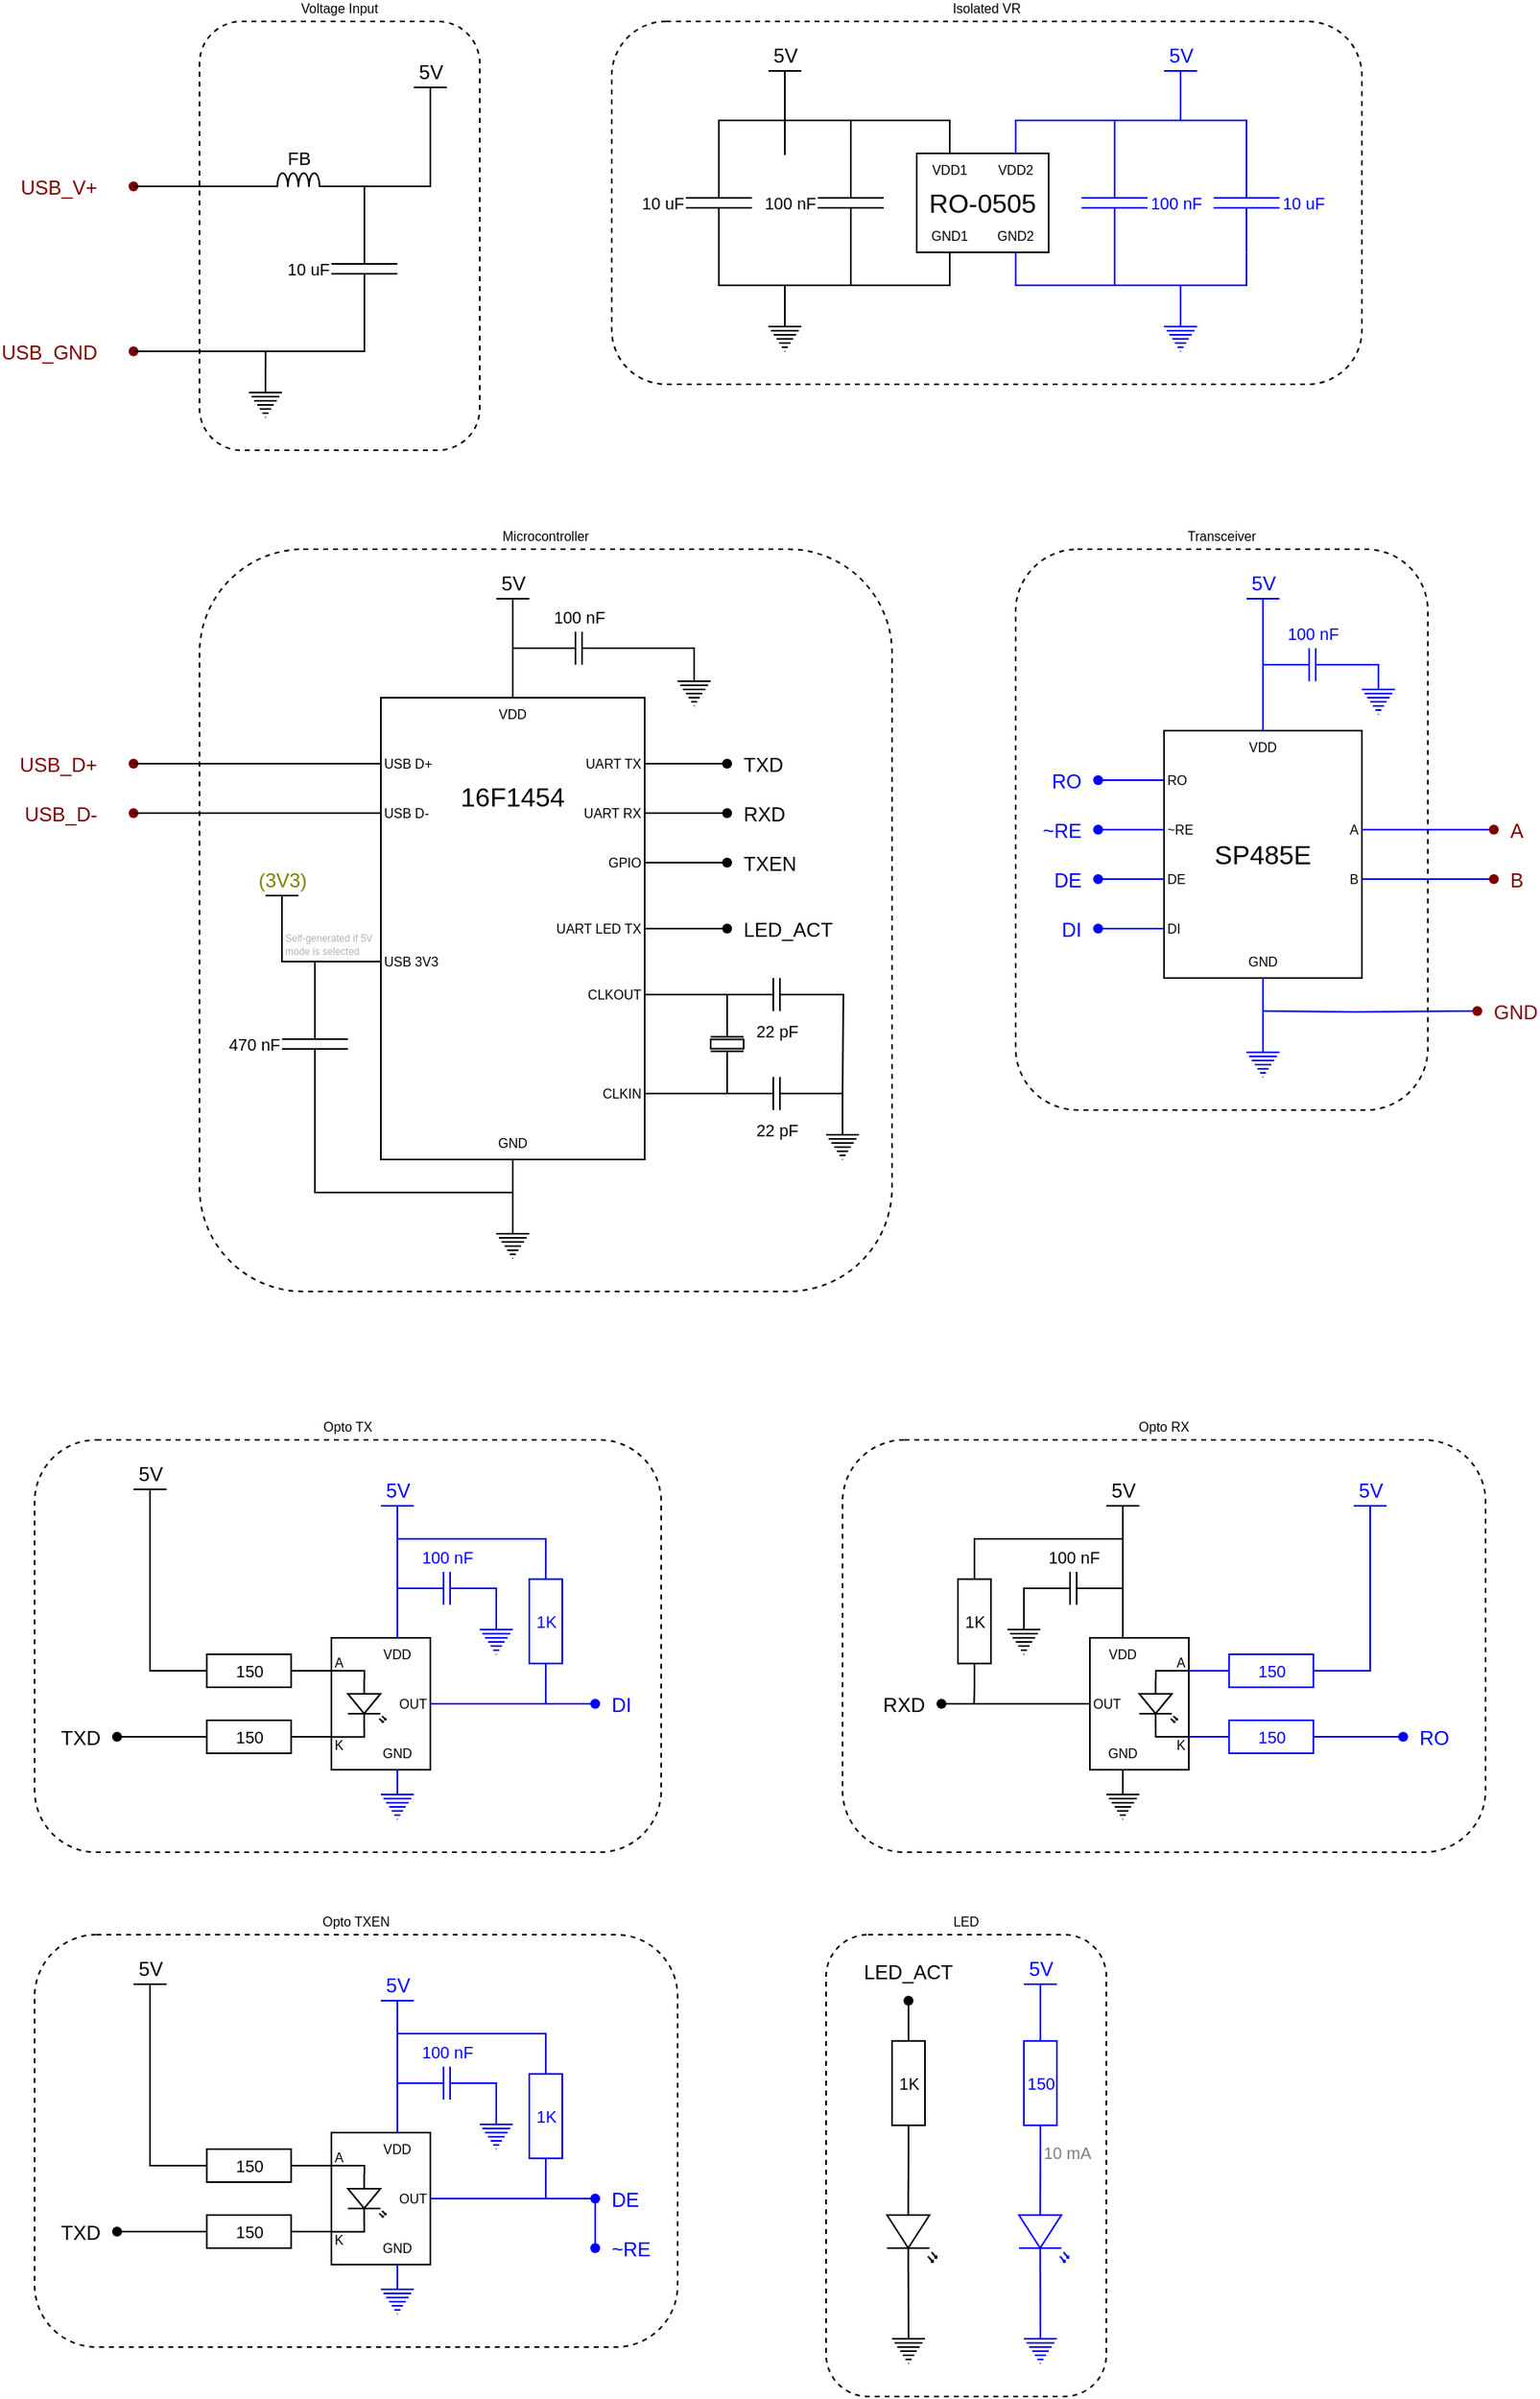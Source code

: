 <mxfile version="19.0.3" type="device"><diagram name="Page-1" id="7e0a89b8-554c-2b80-1dc8-d5c74ca68de4"><mxGraphModel dx="976" dy="689" grid="1" gridSize="10" guides="1" tooltips="1" connect="1" arrows="1" fold="1" page="1" pageScale="1" pageWidth="1100" pageHeight="850" background="none" math="0" shadow="0"><root><mxCell id="0"/><mxCell id="1" parent="0"/><mxCell id="uUjsE4tmyH-p77XcO4Gk-180" value="Transceiver" style="rounded=1;whiteSpace=wrap;html=1;fontSize=8;dashed=1;glass=0;fillColor=none;labelPosition=center;verticalLabelPosition=top;align=center;verticalAlign=bottom;" parent="1" vertex="1"><mxGeometry x="655" y="360" width="250" height="340" as="geometry"/></mxCell><mxCell id="uUjsE4tmyH-p77XcO4Gk-135" value="Opto RX" style="rounded=1;whiteSpace=wrap;html=1;fontSize=8;dashed=1;glass=0;fillColor=none;labelPosition=center;verticalLabelPosition=top;align=center;verticalAlign=bottom;" parent="1" vertex="1"><mxGeometry x="550" y="900" width="390" height="250" as="geometry"/></mxCell><mxCell id="uUjsE4tmyH-p77XcO4Gk-70" value="Opto TX" style="rounded=1;whiteSpace=wrap;html=1;fontSize=8;dashed=1;glass=0;fillColor=none;labelPosition=center;verticalLabelPosition=top;align=center;verticalAlign=bottom;" parent="1" vertex="1"><mxGeometry x="60" y="900" width="380" height="250" as="geometry"/></mxCell><mxCell id="UiWXOmMV1yArxUJ8jYI7-88" value="Microcontroller" style="rounded=1;whiteSpace=wrap;html=1;fontSize=8;dashed=1;glass=0;fillColor=none;labelPosition=center;verticalLabelPosition=top;align=center;verticalAlign=bottom;" parent="1" vertex="1"><mxGeometry x="160" y="360" width="420" height="450" as="geometry"/></mxCell><mxCell id="UiWXOmMV1yArxUJ8jYI7-125" value="LED" style="rounded=1;whiteSpace=wrap;html=1;fontSize=8;dashed=1;glass=0;fillColor=none;labelPosition=center;verticalLabelPosition=top;align=center;verticalAlign=bottom;spacingLeft=0;" parent="1" vertex="1"><mxGeometry x="540" y="1200" width="170" height="280" as="geometry"/></mxCell><mxCell id="UiWXOmMV1yArxUJ8jYI7-28" value="Voltage Input" style="rounded=1;whiteSpace=wrap;html=1;fontSize=8;dashed=1;glass=0;fillColor=none;labelPosition=center;verticalLabelPosition=top;align=center;verticalAlign=bottom;" parent="1" vertex="1"><mxGeometry x="160" y="40" width="170" height="260" as="geometry"/></mxCell><mxCell id="UiWXOmMV1yArxUJ8jYI7-1" value="USB_V+" style="shape=waypoint;sketch=0;fillStyle=solid;size=6;pointerEvents=1;points=[];fillColor=none;resizable=0;rotatable=0;perimeter=centerPerimeter;snapToPoint=1;strokeColor=#800000;labelPosition=left;verticalLabelPosition=middle;align=right;verticalAlign=middle;fontColor=#800000;" parent="1" vertex="1"><mxGeometry x="100" y="120" width="40" height="40" as="geometry"/></mxCell><mxCell id="UiWXOmMV1yArxUJ8jYI7-3" style="edgeStyle=orthogonalEdgeStyle;rounded=0;orthogonalLoop=1;jettySize=auto;html=1;fontSize=10;fontColor=#000000;endArrow=none;endFill=0;" parent="1" target="UiWXOmMV1yArxUJ8jYI7-1" edge="1"><mxGeometry relative="1" as="geometry"><mxPoint x="200.333" y="140" as="targetPoint"/><mxPoint x="200" y="140" as="sourcePoint"/><Array as="points"><mxPoint x="200" y="140"/></Array></mxGeometry></mxCell><mxCell id="UiWXOmMV1yArxUJ8jYI7-11" style="edgeStyle=orthogonalEdgeStyle;shape=connector;rounded=0;orthogonalLoop=1;jettySize=auto;html=1;exitX=0;exitY=0.5;exitDx=0;exitDy=0;exitPerimeter=0;labelBackgroundColor=default;fontFamily=Helvetica;fontSize=10;fontColor=#000000;endArrow=none;endFill=0;strokeColor=default;entryX=1;entryY=1;entryDx=0;entryDy=0;entryPerimeter=0;" parent="1" source="UiWXOmMV1yArxUJ8jYI7-10" target="uUjsE4tmyH-p77XcO4Gk-2" edge="1"><mxGeometry relative="1" as="geometry"><mxPoint x="320" y="140" as="targetPoint"/><Array as="points"><mxPoint x="260" y="140"/></Array></mxGeometry></mxCell><mxCell id="uUjsE4tmyH-p77XcO4Gk-3" style="edgeStyle=orthogonalEdgeStyle;shape=connector;rounded=0;orthogonalLoop=1;jettySize=auto;html=1;exitX=1;exitY=0.5;exitDx=0;exitDy=0;exitPerimeter=0;labelBackgroundColor=default;fontFamily=Helvetica;fontSize=11;fontColor=default;endArrow=none;endFill=0;strokeColor=default;" parent="1" source="UiWXOmMV1yArxUJ8jYI7-10" edge="1"><mxGeometry relative="1" as="geometry"><mxPoint x="200" y="240" as="targetPoint"/><Array as="points"><mxPoint x="260" y="240"/></Array></mxGeometry></mxCell><mxCell id="UiWXOmMV1yArxUJ8jYI7-10" value="10 uF" style="pointerEvents=1;verticalLabelPosition=middle;shadow=0;dashed=0;align=right;html=1;verticalAlign=middle;shape=mxgraph.electrical.capacitors.capacitor_1;fontColor=#000000;strokeColor=#000000;fontSize=10;direction=south;labelPosition=left;" parent="1" vertex="1"><mxGeometry x="240" y="160" width="40" height="60" as="geometry"/></mxCell><mxCell id="uUjsE4tmyH-p77XcO4Gk-1" style="edgeStyle=orthogonalEdgeStyle;rounded=0;orthogonalLoop=1;jettySize=auto;html=1;exitX=0.5;exitY=0;exitDx=0;exitDy=0;exitPerimeter=0;endArrow=none;endFill=0;" parent="1" source="UiWXOmMV1yArxUJ8jYI7-14" edge="1"><mxGeometry relative="1" as="geometry"><mxPoint x="200.111" y="240" as="targetPoint"/></mxGeometry></mxCell><mxCell id="UiWXOmMV1yArxUJ8jYI7-14" value="" style="pointerEvents=1;verticalLabelPosition=bottom;shadow=0;dashed=0;align=center;html=1;verticalAlign=top;shape=mxgraph.electrical.signal_sources.protective_earth;fontFamily=Helvetica;fontSize=10;fontColor=#000000;strokeColor=#000000;" parent="1" vertex="1"><mxGeometry x="190" y="260" width="20" height="20" as="geometry"/></mxCell><mxCell id="UiWXOmMV1yArxUJ8jYI7-18" style="edgeStyle=orthogonalEdgeStyle;shape=connector;rounded=0;orthogonalLoop=1;jettySize=auto;html=1;exitX=0.5;exitY=0;exitDx=0;exitDy=0;exitPerimeter=0;labelBackgroundColor=default;fontFamily=Helvetica;fontSize=10;fontColor=#000000;endArrow=none;endFill=0;strokeColor=default;" parent="1" source="UiWXOmMV1yArxUJ8jYI7-17" edge="1"><mxGeometry relative="1" as="geometry"><mxPoint x="260" y="140" as="targetPoint"/><Array as="points"><mxPoint x="300" y="140"/></Array></mxGeometry></mxCell><mxCell id="UiWXOmMV1yArxUJ8jYI7-17" value="5V" style="verticalLabelPosition=top;verticalAlign=bottom;shape=mxgraph.electrical.signal_sources.vdd;shadow=0;dashed=0;align=center;strokeWidth=1;fontSize=12;html=1;flipV=1;fontFamily=Helvetica;fontColor=#000000;" parent="1" vertex="1"><mxGeometry x="290" y="80" width="20" height="20" as="geometry"/></mxCell><mxCell id="UiWXOmMV1yArxUJ8jYI7-25" value="USB_GND" style="shape=waypoint;sketch=0;fillStyle=solid;size=6;pointerEvents=1;points=[];fillColor=none;resizable=0;rotatable=0;perimeter=centerPerimeter;snapToPoint=1;strokeColor=#800000;labelPosition=left;verticalLabelPosition=middle;align=right;verticalAlign=middle;fontColor=#800000;" parent="1" vertex="1"><mxGeometry x="100" y="220" width="40" height="40" as="geometry"/></mxCell><mxCell id="UiWXOmMV1yArxUJ8jYI7-27" style="edgeStyle=orthogonalEdgeStyle;shape=connector;rounded=0;orthogonalLoop=1;jettySize=auto;html=1;entryX=0.638;entryY=0.522;entryDx=0;entryDy=0;entryPerimeter=0;labelBackgroundColor=default;fontFamily=Helvetica;fontSize=10;fontColor=#000000;endArrow=none;endFill=0;strokeColor=default;" parent="1" target="UiWXOmMV1yArxUJ8jYI7-25" edge="1"><mxGeometry relative="1" as="geometry"><mxPoint x="200" y="240" as="sourcePoint"/><Array as="points"><mxPoint x="200" y="240"/></Array></mxGeometry></mxCell><mxCell id="UiWXOmMV1yArxUJ8jYI7-57" value="USB_D+" style="shape=waypoint;sketch=0;fillStyle=solid;size=6;pointerEvents=1;points=[];fillColor=none;resizable=0;rotatable=0;perimeter=centerPerimeter;snapToPoint=1;strokeColor=#800000;labelPosition=left;verticalLabelPosition=middle;align=right;verticalAlign=middle;fontColor=#800000;" parent="1" vertex="1"><mxGeometry x="100" y="470" width="40" height="40" as="geometry"/></mxCell><mxCell id="UiWXOmMV1yArxUJ8jYI7-58" value="USB_D-" style="shape=waypoint;sketch=0;fillStyle=solid;size=6;pointerEvents=1;points=[];fillColor=none;resizable=0;rotatable=0;perimeter=centerPerimeter;snapToPoint=1;strokeColor=#800000;labelPosition=left;verticalLabelPosition=middle;align=right;verticalAlign=middle;fontColor=#800000;" parent="1" vertex="1"><mxGeometry x="100" y="500" width="40" height="40" as="geometry"/></mxCell><mxCell id="UiWXOmMV1yArxUJ8jYI7-59" style="edgeStyle=orthogonalEdgeStyle;shape=connector;rounded=0;orthogonalLoop=1;jettySize=auto;html=1;exitX=0;exitY=0.5;exitDx=0;exitDy=0;labelBackgroundColor=default;fontFamily=Helvetica;fontSize=10;fontColor=#000000;endArrow=none;endFill=0;strokeColor=default;" parent="1" source="UiWXOmMV1yArxUJ8jYI7-43" target="UiWXOmMV1yArxUJ8jYI7-58" edge="1"><mxGeometry relative="1" as="geometry"/></mxCell><mxCell id="UiWXOmMV1yArxUJ8jYI7-60" style="edgeStyle=orthogonalEdgeStyle;shape=connector;rounded=0;orthogonalLoop=1;jettySize=auto;html=1;exitX=0;exitY=0.5;exitDx=0;exitDy=0;labelBackgroundColor=default;fontFamily=Helvetica;fontSize=10;fontColor=#000000;endArrow=none;endFill=0;strokeColor=default;" parent="1" source="UiWXOmMV1yArxUJ8jYI7-47" target="UiWXOmMV1yArxUJ8jYI7-57" edge="1"><mxGeometry relative="1" as="geometry"/></mxCell><mxCell id="UiWXOmMV1yArxUJ8jYI7-68" style="edgeStyle=orthogonalEdgeStyle;shape=connector;rounded=0;orthogonalLoop=1;jettySize=auto;html=1;exitX=1;exitY=0.5;exitDx=0;exitDy=0;exitPerimeter=0;labelBackgroundColor=default;fontFamily=Helvetica;fontSize=10;fontColor=#000000;endArrow=none;endFill=0;strokeColor=default;" parent="1" source="UiWXOmMV1yArxUJ8jYI7-61" edge="1"><mxGeometry relative="1" as="geometry"><mxPoint x="350" y="750" as="targetPoint"/><Array as="points"><mxPoint x="230" y="750"/></Array></mxGeometry></mxCell><mxCell id="UiWXOmMV1yArxUJ8jYI7-61" value="470 nF" style="pointerEvents=1;verticalLabelPosition=middle;shadow=0;dashed=0;align=right;html=1;verticalAlign=middle;shape=mxgraph.electrical.capacitors.capacitor_1;fontColor=#000000;strokeColor=#000000;fontSize=10;direction=south;labelPosition=left;" parent="1" vertex="1"><mxGeometry x="210" y="630" width="40" height="60" as="geometry"/></mxCell><mxCell id="UiWXOmMV1yArxUJ8jYI7-62" style="edgeStyle=orthogonalEdgeStyle;shape=connector;rounded=0;orthogonalLoop=1;jettySize=auto;html=1;exitX=0;exitY=0.5;exitDx=0;exitDy=0;entryX=0;entryY=0.5;entryDx=0;entryDy=0;entryPerimeter=0;labelBackgroundColor=default;fontFamily=Helvetica;fontSize=10;fontColor=#000000;endArrow=none;endFill=0;strokeColor=default;" parent="1" source="UiWXOmMV1yArxUJ8jYI7-55" target="UiWXOmMV1yArxUJ8jYI7-61" edge="1"><mxGeometry relative="1" as="geometry"/></mxCell><mxCell id="UiWXOmMV1yArxUJ8jYI7-65" style="edgeStyle=orthogonalEdgeStyle;shape=connector;rounded=0;orthogonalLoop=1;jettySize=auto;html=1;exitX=0.5;exitY=0;exitDx=0;exitDy=0;exitPerimeter=0;labelBackgroundColor=default;fontFamily=Helvetica;fontSize=10;fontColor=#000000;endArrow=none;endFill=0;strokeColor=default;" parent="1" edge="1"><mxGeometry relative="1" as="geometry"><mxPoint x="230" y="610" as="targetPoint"/><mxPoint x="210" y="590" as="sourcePoint"/><Array as="points"><mxPoint x="210" y="610"/></Array></mxGeometry></mxCell><mxCell id="UiWXOmMV1yArxUJ8jYI7-64" value="(3V3)" style="verticalLabelPosition=top;verticalAlign=bottom;shape=mxgraph.electrical.signal_sources.vdd;shadow=0;dashed=0;align=center;strokeWidth=1;fontSize=12;html=1;flipV=1;fontFamily=Helvetica;fontColor=#808000;" parent="1" vertex="1"><mxGeometry x="200" y="570" width="20" height="20" as="geometry"/></mxCell><mxCell id="UiWXOmMV1yArxUJ8jYI7-66" value="" style="pointerEvents=1;verticalLabelPosition=bottom;shadow=0;dashed=0;align=center;html=1;verticalAlign=top;shape=mxgraph.electrical.signal_sources.protective_earth;fontFamily=Helvetica;fontSize=10;fontColor=#000000;strokeColor=#000000;" parent="1" vertex="1"><mxGeometry x="340" y="770" width="20" height="20" as="geometry"/></mxCell><mxCell id="UiWXOmMV1yArxUJ8jYI7-67" style="edgeStyle=orthogonalEdgeStyle;shape=connector;rounded=0;orthogonalLoop=1;jettySize=auto;html=1;exitX=0.5;exitY=1;exitDx=0;exitDy=0;entryX=0.5;entryY=0;entryDx=0;entryDy=0;entryPerimeter=0;labelBackgroundColor=default;fontFamily=Helvetica;fontSize=10;fontColor=#000000;endArrow=none;endFill=0;strokeColor=default;" parent="1" source="UiWXOmMV1yArxUJ8jYI7-46" target="UiWXOmMV1yArxUJ8jYI7-66" edge="1"><mxGeometry relative="1" as="geometry"/></mxCell><mxCell id="UiWXOmMV1yArxUJ8jYI7-72" value="TXD" style="shape=waypoint;sketch=0;fillStyle=solid;size=6;pointerEvents=1;points=[];fillColor=none;resizable=0;rotatable=0;perimeter=centerPerimeter;snapToPoint=1;strokeColor=default;labelPosition=right;verticalLabelPosition=middle;align=left;verticalAlign=middle;fontColor=default;spacingLeft=-12;" parent="1" vertex="1"><mxGeometry x="460" y="470" width="40" height="40" as="geometry"/></mxCell><mxCell id="UiWXOmMV1yArxUJ8jYI7-75" value="RXD" style="shape=waypoint;sketch=0;fillStyle=solid;size=6;pointerEvents=1;points=[];fillColor=none;resizable=0;rotatable=0;perimeter=centerPerimeter;snapToPoint=1;strokeColor=default;labelPosition=right;verticalLabelPosition=middle;align=left;verticalAlign=middle;fontColor=default;spacingLeft=-12;" parent="1" vertex="1"><mxGeometry x="460" y="500" width="40" height="40" as="geometry"/></mxCell><mxCell id="UiWXOmMV1yArxUJ8jYI7-79" value="LED_ACT" style="shape=waypoint;sketch=0;fillStyle=solid;size=6;pointerEvents=1;points=[];fillColor=none;resizable=0;rotatable=0;perimeter=centerPerimeter;snapToPoint=1;strokeColor=#000000;labelPosition=right;verticalLabelPosition=middle;align=left;verticalAlign=middle;fontColor=default;spacingTop=0;spacingLeft=-12;" parent="1" vertex="1"><mxGeometry x="460" y="570" width="40" height="40" as="geometry"/></mxCell><mxCell id="UiWXOmMV1yArxUJ8jYI7-81" style="edgeStyle=orthogonalEdgeStyle;shape=connector;rounded=0;orthogonalLoop=1;jettySize=auto;html=1;exitX=1;exitY=0.5;exitDx=0;exitDy=0;labelBackgroundColor=default;fontFamily=Helvetica;fontSize=10;fontColor=default;endArrow=none;endFill=0;strokeColor=default;labelPosition=right;verticalLabelPosition=middle;align=left;verticalAlign=middle;" parent="1" source="UiWXOmMV1yArxUJ8jYI7-51" target="UiWXOmMV1yArxUJ8jYI7-79" edge="1"><mxGeometry relative="1" as="geometry"/></mxCell><mxCell id="UiWXOmMV1yArxUJ8jYI7-84" style="edgeStyle=orthogonalEdgeStyle;shape=connector;rounded=0;orthogonalLoop=1;jettySize=auto;html=1;exitX=1;exitY=0.5;exitDx=0;exitDy=0;labelBackgroundColor=default;fontFamily=Helvetica;fontSize=10;fontColor=default;endArrow=none;endFill=0;strokeColor=default;" parent="1" source="UiWXOmMV1yArxUJ8jYI7-38" target="UiWXOmMV1yArxUJ8jYI7-72" edge="1"><mxGeometry relative="1" as="geometry"/></mxCell><mxCell id="UiWXOmMV1yArxUJ8jYI7-85" style="edgeStyle=orthogonalEdgeStyle;shape=connector;rounded=0;orthogonalLoop=1;jettySize=auto;html=1;exitX=1;exitY=0.5;exitDx=0;exitDy=0;labelBackgroundColor=default;fontFamily=Helvetica;fontSize=10;fontColor=default;endArrow=none;endFill=0;strokeColor=default;" parent="1" source="UiWXOmMV1yArxUJ8jYI7-39" target="UiWXOmMV1yArxUJ8jYI7-75" edge="1"><mxGeometry relative="1" as="geometry"/></mxCell><mxCell id="UiWXOmMV1yArxUJ8jYI7-90" style="edgeStyle=orthogonalEdgeStyle;shape=connector;rounded=0;orthogonalLoop=1;jettySize=auto;html=1;exitX=0.5;exitY=0;exitDx=0;exitDy=0;exitPerimeter=0;labelBackgroundColor=default;fontFamily=Helvetica;fontSize=10;fontColor=default;endArrow=none;endFill=0;strokeColor=default;" parent="1" source="UiWXOmMV1yArxUJ8jYI7-89" edge="1"><mxGeometry relative="1" as="geometry"><mxPoint x="350" y="450" as="targetPoint"/></mxGeometry></mxCell><mxCell id="UiWXOmMV1yArxUJ8jYI7-101" style="edgeStyle=orthogonalEdgeStyle;shape=connector;rounded=0;orthogonalLoop=1;jettySize=auto;html=1;exitX=1;exitY=0.5;exitDx=0;exitDy=0;exitPerimeter=0;entryX=0;entryY=0.57;entryDx=0;entryDy=0;entryPerimeter=0;labelBackgroundColor=default;fontFamily=Helvetica;fontSize=10;fontColor=default;endArrow=none;endFill=0;strokeColor=default;" parent="1" source="UiWXOmMV1yArxUJ8jYI7-92" target="UiWXOmMV1yArxUJ8jYI7-94" edge="1"><mxGeometry relative="1" as="geometry"/></mxCell><mxCell id="uUjsE4tmyH-p77XcO4Gk-22" style="edgeStyle=orthogonalEdgeStyle;shape=connector;rounded=0;orthogonalLoop=1;jettySize=auto;html=1;exitX=0;exitY=0.5;exitDx=0;exitDy=0;exitPerimeter=0;labelBackgroundColor=default;fontFamily=Helvetica;fontSize=11;fontColor=default;endArrow=none;endFill=0;strokeColor=default;" parent="1" source="UiWXOmMV1yArxUJ8jYI7-92" target="uUjsE4tmyH-p77XcO4Gk-21" edge="1"><mxGeometry relative="1" as="geometry"/></mxCell><mxCell id="UiWXOmMV1yArxUJ8jYI7-92" value="1K" style="pointerEvents=1;verticalLabelPosition=middle;shadow=0;dashed=0;align=center;html=1;verticalAlign=middle;shape=mxgraph.electrical.resistors.resistor_1;fontFamily=Helvetica;fontSize=10;fontColor=default;strokeColor=#000000;direction=south;labelPosition=center;" parent="1" vertex="1"><mxGeometry x="580" y="1250" width="20" height="80" as="geometry"/></mxCell><mxCell id="UiWXOmMV1yArxUJ8jYI7-100" style="edgeStyle=orthogonalEdgeStyle;shape=connector;rounded=0;orthogonalLoop=1;jettySize=auto;html=1;exitX=1;exitY=0.57;exitDx=0;exitDy=0;exitPerimeter=0;entryX=0.462;entryY=0.458;entryDx=0;entryDy=0;entryPerimeter=0;labelBackgroundColor=default;fontFamily=Helvetica;fontSize=10;fontColor=default;endArrow=none;endFill=0;strokeColor=default;" parent="1" source="UiWXOmMV1yArxUJ8jYI7-94" edge="1"><mxGeometry relative="1" as="geometry"><mxPoint x="590" y="1440.0" as="targetPoint"/></mxGeometry></mxCell><mxCell id="UiWXOmMV1yArxUJ8jYI7-94" value="" style="verticalLabelPosition=bottom;shadow=0;dashed=0;align=center;html=1;verticalAlign=top;shape=mxgraph.electrical.opto_electronics.led_2;pointerEvents=1;fontFamily=Helvetica;fontSize=10;fontColor=default;strokeColor=#000000;direction=south;" parent="1" vertex="1"><mxGeometry x="577" y="1355" width="30" height="50" as="geometry"/></mxCell><mxCell id="UiWXOmMV1yArxUJ8jYI7-106" style="edgeStyle=orthogonalEdgeStyle;shape=connector;rounded=0;orthogonalLoop=1;jettySize=auto;html=1;exitX=1;exitY=0.57;exitDx=0;exitDy=0;exitPerimeter=0;labelBackgroundColor=default;fontFamily=Helvetica;fontSize=10;fontColor=default;endArrow=none;endFill=0;strokeColor=default;" parent="1" edge="1"><mxGeometry relative="1" as="geometry"><mxPoint x="1030" y="760" as="targetPoint"/></mxGeometry></mxCell><mxCell id="UiWXOmMV1yArxUJ8jYI7-89" value="5V" style="verticalLabelPosition=top;verticalAlign=bottom;shape=mxgraph.electrical.signal_sources.vdd;shadow=0;dashed=0;align=center;strokeWidth=1;fontSize=12;html=1;flipV=1;fontFamily=Helvetica;fontColor=#000000;" parent="1" vertex="1"><mxGeometry x="340" y="390" width="20" height="20" as="geometry"/></mxCell><mxCell id="UiWXOmMV1yArxUJ8jYI7-129" style="edgeStyle=orthogonalEdgeStyle;shape=connector;rounded=0;orthogonalLoop=1;jettySize=auto;html=1;exitX=0;exitY=0.5;exitDx=0;exitDy=0;exitPerimeter=0;entryX=0.5;entryY=0;entryDx=0;entryDy=0;entryPerimeter=0;labelBackgroundColor=default;fontFamily=Helvetica;fontSize=10;fontColor=default;endArrow=none;endFill=0;strokeColor=default;" parent="1" source="UiWXOmMV1yArxUJ8jYI7-127" target="UiWXOmMV1yArxUJ8jYI7-128" edge="1"><mxGeometry relative="1" as="geometry"><Array as="points"><mxPoint x="460" y="420"/></Array></mxGeometry></mxCell><mxCell id="UiWXOmMV1yArxUJ8jYI7-131" style="edgeStyle=orthogonalEdgeStyle;shape=connector;rounded=0;orthogonalLoop=1;jettySize=auto;html=1;exitX=1;exitY=0.5;exitDx=0;exitDy=0;exitPerimeter=0;labelBackgroundColor=default;fontFamily=Helvetica;fontSize=10;fontColor=default;endArrow=none;endFill=0;strokeColor=default;" parent="1" source="UiWXOmMV1yArxUJ8jYI7-127" edge="1"><mxGeometry relative="1" as="geometry"><mxPoint x="350" y="420" as="targetPoint"/></mxGeometry></mxCell><mxCell id="UiWXOmMV1yArxUJ8jYI7-127" value="100 nF" style="pointerEvents=1;verticalLabelPosition=top;shadow=0;dashed=0;align=center;html=1;verticalAlign=bottom;shape=mxgraph.electrical.capacitors.capacitor_1;fontColor=#000000;strokeColor=#000000;fontSize=10;direction=west;labelPosition=center;" parent="1" vertex="1"><mxGeometry x="370" y="410" width="40" height="20" as="geometry"/></mxCell><mxCell id="UiWXOmMV1yArxUJ8jYI7-128" value="" style="pointerEvents=1;verticalLabelPosition=bottom;shadow=0;dashed=0;align=center;html=1;verticalAlign=top;shape=mxgraph.electrical.signal_sources.protective_earth;fontFamily=Helvetica;fontSize=10;fontColor=#000000;strokeColor=#000000;" parent="1" vertex="1"><mxGeometry x="450" y="435" width="20" height="20" as="geometry"/></mxCell><mxCell id="uUjsE4tmyH-p77XcO4Gk-2" value="FB" style="pointerEvents=1;verticalLabelPosition=top;shadow=0;dashed=0;align=center;html=1;verticalAlign=bottom;shape=mxgraph.electrical.inductors.inductor_3;fontFamily=Helvetica;fontSize=11;fontColor=default;labelPosition=center;" parent="1" vertex="1"><mxGeometry x="200" y="132" width="40" height="8" as="geometry"/></mxCell><mxCell id="UiWXOmMV1yArxUJ8jYI7-69" value="Self-generated if 5V mode is selected&lt;br&gt;&lt;p style=&quot;margin: 0px; font-size: 6px;&quot;&gt;&lt;/p&gt;" style="text;html=1;strokeColor=none;fillColor=none;align=left;verticalAlign=middle;whiteSpace=wrap;rounded=0;glass=0;dashed=1;fontSize=6;labelPosition=center;verticalLabelPosition=middle;fontColor=#B3B3B3;" parent="1" vertex="1"><mxGeometry x="210" y="590" width="60" height="20" as="geometry"/></mxCell><mxCell id="uUjsE4tmyH-p77XcO4Gk-8" style="edgeStyle=orthogonalEdgeStyle;shape=connector;rounded=0;orthogonalLoop=1;jettySize=auto;html=1;exitX=0;exitY=0.5;exitDx=0;exitDy=0;exitPerimeter=0;entryX=1;entryY=0.5;entryDx=0;entryDy=0;labelBackgroundColor=default;fontFamily=Helvetica;fontSize=11;fontColor=default;endArrow=none;endFill=0;strokeColor=default;" parent="1" source="uUjsE4tmyH-p77XcO4Gk-4" target="UiWXOmMV1yArxUJ8jYI7-48" edge="1"><mxGeometry relative="1" as="geometry"><Array as="points"><mxPoint x="480" y="630"/></Array></mxGeometry></mxCell><mxCell id="uUjsE4tmyH-p77XcO4Gk-10" style="edgeStyle=orthogonalEdgeStyle;shape=connector;rounded=0;orthogonalLoop=1;jettySize=auto;html=1;exitX=1;exitY=0.5;exitDx=0;exitDy=0;exitPerimeter=0;entryX=1;entryY=0.5;entryDx=0;entryDy=0;labelBackgroundColor=default;fontFamily=Helvetica;fontSize=11;fontColor=default;endArrow=none;endFill=0;strokeColor=default;" parent="1" source="uUjsE4tmyH-p77XcO4Gk-4" target="UiWXOmMV1yArxUJ8jYI7-54" edge="1"><mxGeometry relative="1" as="geometry"><Array as="points"><mxPoint x="460" y="690"/><mxPoint x="460" y="690"/></Array></mxGeometry></mxCell><mxCell id="uUjsE4tmyH-p77XcO4Gk-4" value="" style="pointerEvents=1;verticalLabelPosition=bottom;shadow=0;dashed=0;align=center;html=1;verticalAlign=top;shape=mxgraph.electrical.miscellaneous.crystal_1;fontFamily=Helvetica;fontSize=11;fontColor=default;strokeColor=default;direction=south;" parent="1" vertex="1"><mxGeometry x="470" y="640" width="20" height="40" as="geometry"/></mxCell><mxCell id="uUjsE4tmyH-p77XcO4Gk-7" style="edgeStyle=orthogonalEdgeStyle;shape=connector;rounded=0;orthogonalLoop=1;jettySize=auto;html=1;exitX=1;exitY=0.5;exitDx=0;exitDy=0;entryX=0.541;entryY=0.544;entryDx=0;entryDy=0;entryPerimeter=0;labelBackgroundColor=default;fontFamily=Helvetica;fontSize=11;fontColor=default;endArrow=none;endFill=0;strokeColor=default;" parent="1" source="uUjsE4tmyH-p77XcO4Gk-5" target="uUjsE4tmyH-p77XcO4Gk-6" edge="1"><mxGeometry relative="1" as="geometry"/></mxCell><mxCell id="uUjsE4tmyH-p77XcO4Gk-6" value="TXEN" style="shape=waypoint;sketch=0;fillStyle=solid;size=6;pointerEvents=1;points=[];fillColor=none;resizable=0;rotatable=0;perimeter=centerPerimeter;snapToPoint=1;strokeColor=#000000;labelPosition=right;verticalLabelPosition=middle;align=left;verticalAlign=middle;fontColor=default;spacingTop=0;spacingLeft=-12;" parent="1" vertex="1"><mxGeometry x="460" y="530" width="40" height="40" as="geometry"/></mxCell><mxCell id="uUjsE4tmyH-p77XcO4Gk-14" style="edgeStyle=orthogonalEdgeStyle;shape=connector;rounded=0;orthogonalLoop=1;jettySize=auto;html=1;exitX=1;exitY=0.5;exitDx=0;exitDy=0;exitPerimeter=0;labelBackgroundColor=default;fontFamily=Helvetica;fontSize=11;fontColor=default;endArrow=none;endFill=0;strokeColor=default;" parent="1" source="uUjsE4tmyH-p77XcO4Gk-11" edge="1"><mxGeometry relative="1" as="geometry"><mxPoint x="480" y="630" as="targetPoint"/></mxGeometry></mxCell><mxCell id="uUjsE4tmyH-p77XcO4Gk-17" style="edgeStyle=orthogonalEdgeStyle;shape=connector;rounded=0;orthogonalLoop=1;jettySize=auto;html=1;exitX=0;exitY=0.5;exitDx=0;exitDy=0;exitPerimeter=0;labelBackgroundColor=default;fontFamily=Helvetica;fontSize=11;fontColor=default;endArrow=none;endFill=0;strokeColor=default;" parent="1" source="uUjsE4tmyH-p77XcO4Gk-11" edge="1"><mxGeometry relative="1" as="geometry"><mxPoint x="550" y="690" as="targetPoint"/></mxGeometry></mxCell><mxCell id="uUjsE4tmyH-p77XcO4Gk-11" value="22 pF" style="pointerEvents=1;verticalLabelPosition=bottom;shadow=0;dashed=0;align=center;html=1;verticalAlign=top;shape=mxgraph.electrical.capacitors.capacitor_1;fontColor=#000000;strokeColor=#000000;fontSize=10;direction=west;labelPosition=center;" parent="1" vertex="1"><mxGeometry x="490" y="620" width="40" height="20" as="geometry"/></mxCell><mxCell id="uUjsE4tmyH-p77XcO4Gk-13" style="edgeStyle=orthogonalEdgeStyle;shape=connector;rounded=0;orthogonalLoop=1;jettySize=auto;html=1;exitX=1;exitY=0.5;exitDx=0;exitDy=0;exitPerimeter=0;labelBackgroundColor=default;fontFamily=Helvetica;fontSize=11;fontColor=default;endArrow=none;endFill=0;strokeColor=default;" parent="1" source="uUjsE4tmyH-p77XcO4Gk-12" edge="1"><mxGeometry relative="1" as="geometry"><mxPoint x="480" y="690" as="targetPoint"/></mxGeometry></mxCell><mxCell id="uUjsE4tmyH-p77XcO4Gk-16" style="edgeStyle=orthogonalEdgeStyle;shape=connector;rounded=0;orthogonalLoop=1;jettySize=auto;html=1;exitX=0;exitY=0.5;exitDx=0;exitDy=0;exitPerimeter=0;entryX=0.5;entryY=0;entryDx=0;entryDy=0;entryPerimeter=0;labelBackgroundColor=default;fontFamily=Helvetica;fontSize=11;fontColor=default;endArrow=none;endFill=0;strokeColor=default;" parent="1" source="uUjsE4tmyH-p77XcO4Gk-12" target="uUjsE4tmyH-p77XcO4Gk-15" edge="1"><mxGeometry relative="1" as="geometry"/></mxCell><mxCell id="uUjsE4tmyH-p77XcO4Gk-12" value="22 pF" style="pointerEvents=1;verticalLabelPosition=bottom;shadow=0;dashed=0;align=center;html=1;verticalAlign=top;shape=mxgraph.electrical.capacitors.capacitor_1;fontColor=#000000;strokeColor=#000000;fontSize=10;direction=west;labelPosition=center;" parent="1" vertex="1"><mxGeometry x="490" y="680" width="40" height="20" as="geometry"/></mxCell><mxCell id="uUjsE4tmyH-p77XcO4Gk-15" value="" style="pointerEvents=1;verticalLabelPosition=bottom;shadow=0;dashed=0;align=center;html=1;verticalAlign=top;shape=mxgraph.electrical.signal_sources.protective_earth;fontFamily=Helvetica;fontSize=10;fontColor=#000000;strokeColor=#000000;" parent="1" vertex="1"><mxGeometry x="540" y="710" width="20" height="20" as="geometry"/></mxCell><mxCell id="uUjsE4tmyH-p77XcO4Gk-18" value="" style="group" parent="1" vertex="1" connectable="0"><mxGeometry x="270" y="450" width="160" height="280" as="geometry"/></mxCell><mxCell id="UiWXOmMV1yArxUJ8jYI7-37" value="&lt;p style=&quot;font-size: medium; text-align: start; margin: 0px;&quot;&gt;16F1454&lt;/p&gt;" style="rounded=0;whiteSpace=wrap;html=1;fontSize=10;direction=south;spacing=2;spacingBottom=160;spacingTop=0;" parent="uUjsE4tmyH-p77XcO4Gk-18" vertex="1"><mxGeometry width="160" height="280" as="geometry"/></mxCell><mxCell id="UiWXOmMV1yArxUJ8jYI7-38" value="&amp;nbsp;UART TX" style="text;html=1;strokeColor=none;fillColor=none;align=right;verticalAlign=middle;whiteSpace=wrap;rounded=0;fontSize=8;" parent="uUjsE4tmyH-p77XcO4Gk-18" vertex="1"><mxGeometry x="110" y="30" width="50" height="20" as="geometry"/></mxCell><mxCell id="UiWXOmMV1yArxUJ8jYI7-39" value="UART RX" style="text;html=1;strokeColor=none;fillColor=none;align=right;verticalAlign=middle;whiteSpace=wrap;rounded=0;fontSize=8;" parent="uUjsE4tmyH-p77XcO4Gk-18" vertex="1"><mxGeometry x="110" y="60" width="50" height="20" as="geometry"/></mxCell><mxCell id="UiWXOmMV1yArxUJ8jYI7-43" value="USB D-" style="text;html=1;strokeColor=none;fillColor=none;align=left;verticalAlign=middle;whiteSpace=wrap;rounded=0;fontSize=8;" parent="uUjsE4tmyH-p77XcO4Gk-18" vertex="1"><mxGeometry y="60" width="40" height="20" as="geometry"/></mxCell><mxCell id="UiWXOmMV1yArxUJ8jYI7-45" value="VDD" style="text;html=1;strokeColor=none;fillColor=none;align=center;verticalAlign=middle;whiteSpace=wrap;rounded=0;fontSize=8;" parent="uUjsE4tmyH-p77XcO4Gk-18" vertex="1"><mxGeometry x="65" width="30" height="20" as="geometry"/></mxCell><mxCell id="UiWXOmMV1yArxUJ8jYI7-46" value="GND" style="text;html=1;strokeColor=none;fillColor=none;align=center;verticalAlign=middle;whiteSpace=wrap;rounded=0;fontSize=8;" parent="uUjsE4tmyH-p77XcO4Gk-18" vertex="1"><mxGeometry x="65" y="260" width="30" height="20" as="geometry"/></mxCell><mxCell id="UiWXOmMV1yArxUJ8jYI7-47" value="USB D+" style="text;html=1;strokeColor=none;fillColor=none;align=left;verticalAlign=middle;whiteSpace=wrap;rounded=0;fontSize=8;" parent="uUjsE4tmyH-p77XcO4Gk-18" vertex="1"><mxGeometry y="30" width="40" height="20" as="geometry"/></mxCell><mxCell id="UiWXOmMV1yArxUJ8jYI7-48" value="CLKOUT" style="text;html=1;strokeColor=none;fillColor=none;align=right;verticalAlign=middle;whiteSpace=wrap;rounded=0;fontSize=8;" parent="uUjsE4tmyH-p77XcO4Gk-18" vertex="1"><mxGeometry x="110" y="170" width="50" height="20" as="geometry"/></mxCell><mxCell id="UiWXOmMV1yArxUJ8jYI7-51" value="UART LED TX" style="text;html=1;strokeColor=none;fillColor=none;align=right;verticalAlign=middle;whiteSpace=wrap;rounded=0;fontSize=8;" parent="uUjsE4tmyH-p77XcO4Gk-18" vertex="1"><mxGeometry x="100" y="130" width="60" height="20" as="geometry"/></mxCell><mxCell id="UiWXOmMV1yArxUJ8jYI7-54" value="CLKIN" style="text;html=1;strokeColor=none;fillColor=none;align=right;verticalAlign=middle;whiteSpace=wrap;rounded=0;fontSize=8;" parent="uUjsE4tmyH-p77XcO4Gk-18" vertex="1"><mxGeometry x="110" y="230" width="50" height="20" as="geometry"/></mxCell><mxCell id="UiWXOmMV1yArxUJ8jYI7-55" value="USB 3V3" style="text;html=1;strokeColor=none;fillColor=none;align=left;verticalAlign=middle;whiteSpace=wrap;rounded=0;fontSize=8;" parent="uUjsE4tmyH-p77XcO4Gk-18" vertex="1"><mxGeometry y="150" width="50" height="20" as="geometry"/></mxCell><mxCell id="uUjsE4tmyH-p77XcO4Gk-5" value="GPIO" style="text;html=1;strokeColor=none;fillColor=none;align=right;verticalAlign=middle;whiteSpace=wrap;rounded=0;fontSize=8;" parent="uUjsE4tmyH-p77XcO4Gk-18" vertex="1"><mxGeometry x="110" y="90" width="50" height="20" as="geometry"/></mxCell><mxCell id="uUjsE4tmyH-p77XcO4Gk-21" value="LED_ACT" style="shape=waypoint;sketch=0;fillStyle=solid;size=6;pointerEvents=1;points=[];fillColor=none;resizable=0;rotatable=0;perimeter=centerPerimeter;snapToPoint=1;strokeColor=#000000;labelPosition=center;verticalLabelPosition=top;align=center;verticalAlign=bottom;fontColor=default;spacingTop=0;spacingLeft=0;spacingBottom=-12;" parent="1" vertex="1"><mxGeometry x="570" y="1220" width="40" height="40" as="geometry"/></mxCell><mxCell id="uUjsE4tmyH-p77XcO4Gk-46" value="" style="group" parent="1" vertex="1" connectable="0"><mxGeometry x="240" y="1020" width="60" height="80" as="geometry"/></mxCell><mxCell id="uUjsE4tmyH-p77XcO4Gk-25" value="&lt;p style=&quot;font-size: medium; text-align: start; margin: 0px;&quot;&gt;&lt;br&gt;&lt;/p&gt;" style="rounded=0;whiteSpace=wrap;html=1;fontSize=10;direction=south;spacing=2;spacingBottom=160;spacingTop=0;" parent="uUjsE4tmyH-p77XcO4Gk-46" vertex="1"><mxGeometry width="60" height="80" as="geometry"/></mxCell><mxCell id="uUjsE4tmyH-p77XcO4Gk-26" value="OUT" style="text;html=1;strokeColor=none;fillColor=none;align=right;verticalAlign=middle;whiteSpace=wrap;rounded=0;fontSize=8;" parent="uUjsE4tmyH-p77XcO4Gk-46" vertex="1"><mxGeometry x="35" y="30" width="25" height="20" as="geometry"/></mxCell><mxCell id="uUjsE4tmyH-p77XcO4Gk-29" value="VDD" style="text;html=1;strokeColor=none;fillColor=none;align=center;verticalAlign=middle;whiteSpace=wrap;rounded=0;fontSize=8;" parent="uUjsE4tmyH-p77XcO4Gk-46" vertex="1"><mxGeometry x="20" width="40" height="20" as="geometry"/></mxCell><mxCell id="uUjsE4tmyH-p77XcO4Gk-30" value="GND" style="text;html=1;strokeColor=none;fillColor=none;align=center;verticalAlign=middle;whiteSpace=wrap;rounded=0;fontSize=8;" parent="uUjsE4tmyH-p77XcO4Gk-46" vertex="1"><mxGeometry x="20" y="60" width="40" height="20" as="geometry"/></mxCell><mxCell id="uUjsE4tmyH-p77XcO4Gk-41" style="edgeStyle=orthogonalEdgeStyle;shape=connector;rounded=0;orthogonalLoop=1;jettySize=auto;html=1;exitX=1;exitY=0.57;exitDx=0;exitDy=0;exitPerimeter=0;entryX=0.179;entryY=0.999;entryDx=0;entryDy=0;entryPerimeter=0;labelBackgroundColor=default;fontFamily=Helvetica;fontSize=11;fontColor=default;endArrow=none;endFill=0;strokeColor=default;" parent="uUjsE4tmyH-p77XcO4Gk-46" source="uUjsE4tmyH-p77XcO4Gk-39" edge="1"><mxGeometry relative="1" as="geometry"><mxPoint x="0.16" y="60.12" as="targetPoint"/><Array as="points"><mxPoint x="20" y="60"/></Array></mxGeometry></mxCell><mxCell id="uUjsE4tmyH-p77XcO4Gk-39" value="" style="verticalLabelPosition=bottom;shadow=0;dashed=0;align=center;html=1;verticalAlign=top;shape=mxgraph.electrical.opto_electronics.led_2;pointerEvents=1;fontFamily=Helvetica;fontSize=11;fontColor=default;strokeColor=default;direction=south;" parent="uUjsE4tmyH-p77XcO4Gk-46" vertex="1"><mxGeometry x="10" y="25" width="23" height="30" as="geometry"/></mxCell><mxCell id="uUjsE4tmyH-p77XcO4Gk-42" value="A&lt;br&gt;&amp;nbsp;" style="text;html=1;strokeColor=none;fillColor=none;align=left;verticalAlign=middle;whiteSpace=wrap;rounded=0;fontSize=8;" parent="uUjsE4tmyH-p77XcO4Gk-46" vertex="1"><mxGeometry y="10" width="20" height="20" as="geometry"/></mxCell><mxCell id="uUjsE4tmyH-p77XcO4Gk-44" style="edgeStyle=orthogonalEdgeStyle;shape=connector;rounded=0;orthogonalLoop=1;jettySize=auto;html=1;exitX=1;exitY=0.75;exitDx=0;exitDy=0;entryX=0;entryY=0.5;entryDx=0;entryDy=0;labelBackgroundColor=default;fontFamily=Helvetica;fontSize=11;fontColor=default;endArrow=none;endFill=0;strokeColor=default;" parent="uUjsE4tmyH-p77XcO4Gk-46" edge="1"><mxGeometry relative="1" as="geometry"><mxPoint x="20" y="25" as="sourcePoint"/><mxPoint y="20" as="targetPoint"/><Array as="points"><mxPoint x="20" y="20"/></Array></mxGeometry></mxCell><mxCell id="uUjsE4tmyH-p77XcO4Gk-45" value="&amp;nbsp;&lt;br&gt;K" style="text;html=1;strokeColor=none;fillColor=none;align=left;verticalAlign=middle;whiteSpace=wrap;rounded=0;fontSize=8;" parent="uUjsE4tmyH-p77XcO4Gk-46" vertex="1"><mxGeometry y="50" width="20" height="20" as="geometry"/></mxCell><mxCell id="uUjsE4tmyH-p77XcO4Gk-53" style="edgeStyle=orthogonalEdgeStyle;shape=connector;rounded=0;orthogonalLoop=1;jettySize=auto;html=1;exitX=1;exitY=0.5;exitDx=0;exitDy=0;exitPerimeter=0;entryX=0.5;entryY=0;entryDx=0;entryDy=0;entryPerimeter=0;labelBackgroundColor=default;fontFamily=Helvetica;fontSize=11;fontColor=default;endArrow=none;endFill=0;strokeColor=default;" parent="1" source="uUjsE4tmyH-p77XcO4Gk-47" target="uUjsE4tmyH-p77XcO4Gk-52" edge="1"><mxGeometry relative="1" as="geometry"/></mxCell><mxCell id="uUjsE4tmyH-p77XcO4Gk-54" style="edgeStyle=orthogonalEdgeStyle;shape=connector;rounded=0;orthogonalLoop=1;jettySize=auto;html=1;exitX=0;exitY=0.5;exitDx=0;exitDy=0;exitPerimeter=0;labelBackgroundColor=default;fontFamily=Helvetica;fontSize=11;fontColor=default;endArrow=none;endFill=0;strokeColor=default;" parent="1" source="uUjsE4tmyH-p77XcO4Gk-47" edge="1"><mxGeometry relative="1" as="geometry"><mxPoint x="240" y="1039.935" as="targetPoint"/></mxGeometry></mxCell><mxCell id="uUjsE4tmyH-p77XcO4Gk-47" value="150" style="pointerEvents=1;verticalLabelPosition=middle;shadow=0;dashed=0;align=center;html=1;verticalAlign=middle;shape=mxgraph.electrical.resistors.resistor_1;fontFamily=Helvetica;fontSize=10;fontColor=default;strokeColor=#000000;direction=west;labelPosition=center;" parent="1" vertex="1"><mxGeometry x="150" y="1030" width="80" height="20" as="geometry"/></mxCell><mxCell id="uUjsE4tmyH-p77XcO4Gk-51" style="edgeStyle=orthogonalEdgeStyle;shape=connector;rounded=0;orthogonalLoop=1;jettySize=auto;html=1;exitX=1;exitY=0.5;exitDx=0;exitDy=0;exitPerimeter=0;labelBackgroundColor=default;fontFamily=Helvetica;fontSize=11;fontColor=default;endArrow=none;endFill=0;strokeColor=default;" parent="1" source="uUjsE4tmyH-p77XcO4Gk-48" target="uUjsE4tmyH-p77XcO4Gk-49" edge="1"><mxGeometry relative="1" as="geometry"/></mxCell><mxCell id="uUjsE4tmyH-p77XcO4Gk-55" style="edgeStyle=orthogonalEdgeStyle;shape=connector;rounded=0;orthogonalLoop=1;jettySize=auto;html=1;exitX=0;exitY=0.5;exitDx=0;exitDy=0;exitPerimeter=0;entryX=0;entryY=0.5;entryDx=0;entryDy=0;labelBackgroundColor=default;fontFamily=Helvetica;fontSize=11;fontColor=default;endArrow=none;endFill=0;strokeColor=default;" parent="1" source="uUjsE4tmyH-p77XcO4Gk-48" target="uUjsE4tmyH-p77XcO4Gk-45" edge="1"><mxGeometry relative="1" as="geometry"/></mxCell><mxCell id="uUjsE4tmyH-p77XcO4Gk-48" value="150" style="pointerEvents=1;verticalLabelPosition=middle;shadow=0;dashed=0;align=center;html=1;verticalAlign=middle;shape=mxgraph.electrical.resistors.resistor_1;fontFamily=Helvetica;fontSize=10;fontColor=default;strokeColor=#000000;direction=west;labelPosition=center;" parent="1" vertex="1"><mxGeometry x="150" y="1070" width="80" height="20" as="geometry"/></mxCell><mxCell id="uUjsE4tmyH-p77XcO4Gk-49" value="TXD" style="shape=waypoint;sketch=0;fillStyle=solid;size=6;pointerEvents=1;points=[];fillColor=none;resizable=0;rotatable=0;perimeter=centerPerimeter;snapToPoint=1;strokeColor=#000000;labelPosition=left;verticalLabelPosition=middle;align=right;verticalAlign=middle;fontColor=default;spacingTop=0;spacingLeft=0;spacingRight=-12;" parent="1" vertex="1"><mxGeometry x="90" y="1060" width="40" height="40" as="geometry"/></mxCell><mxCell id="uUjsE4tmyH-p77XcO4Gk-52" value="5V" style="verticalLabelPosition=top;verticalAlign=bottom;shape=mxgraph.electrical.signal_sources.vdd;shadow=0;dashed=0;align=center;strokeWidth=1;fontSize=12;html=1;flipV=1;fontFamily=Helvetica;fontColor=#000000;" parent="1" vertex="1"><mxGeometry x="120" y="930" width="20" height="20" as="geometry"/></mxCell><mxCell id="uUjsE4tmyH-p77XcO4Gk-57" style="edgeStyle=orthogonalEdgeStyle;shape=connector;rounded=0;orthogonalLoop=1;jettySize=auto;html=1;exitX=0.5;exitY=0;exitDx=0;exitDy=0;exitPerimeter=0;entryX=0.5;entryY=1;entryDx=0;entryDy=0;labelBackgroundColor=default;fontFamily=Helvetica;fontSize=11;fontColor=default;endArrow=none;endFill=0;strokeColor=#0000FF;" parent="1" source="uUjsE4tmyH-p77XcO4Gk-56" target="uUjsE4tmyH-p77XcO4Gk-30" edge="1"><mxGeometry relative="1" as="geometry"/></mxCell><mxCell id="uUjsE4tmyH-p77XcO4Gk-56" value="" style="pointerEvents=1;verticalLabelPosition=bottom;shadow=0;dashed=0;align=center;html=1;verticalAlign=top;shape=mxgraph.electrical.signal_sources.protective_earth;fontFamily=Helvetica;fontSize=10;fontColor=#000000;strokeColor=#0000FF;" parent="1" vertex="1"><mxGeometry x="270" y="1110" width="20" height="20" as="geometry"/></mxCell><mxCell id="uUjsE4tmyH-p77XcO4Gk-58" value="5V" style="verticalLabelPosition=top;verticalAlign=bottom;shape=mxgraph.electrical.signal_sources.vdd;shadow=0;dashed=0;align=center;strokeWidth=1;fontSize=12;html=1;flipV=1;fontFamily=Helvetica;fontColor=#0000FF;strokeColor=#0000FF;" parent="1" vertex="1"><mxGeometry x="270" y="940" width="20" height="20" as="geometry"/></mxCell><mxCell id="uUjsE4tmyH-p77XcO4Gk-59" style="edgeStyle=orthogonalEdgeStyle;shape=connector;rounded=0;orthogonalLoop=1;jettySize=auto;html=1;exitX=0.5;exitY=0;exitDx=0;exitDy=0;entryX=0.5;entryY=0;entryDx=0;entryDy=0;entryPerimeter=0;labelBackgroundColor=default;fontFamily=Helvetica;fontSize=11;fontColor=#0000FF;endArrow=none;endFill=0;strokeColor=#0000FF;" parent="1" source="uUjsE4tmyH-p77XcO4Gk-29" target="uUjsE4tmyH-p77XcO4Gk-58" edge="1"><mxGeometry relative="1" as="geometry"/></mxCell><mxCell id="uUjsE4tmyH-p77XcO4Gk-62" style="edgeStyle=orthogonalEdgeStyle;shape=connector;rounded=0;orthogonalLoop=1;jettySize=auto;html=1;exitX=1;exitY=0.5;exitDx=0;exitDy=0;exitPerimeter=0;labelBackgroundColor=default;fontFamily=Helvetica;fontSize=11;fontColor=#0000FF;endArrow=none;endFill=0;strokeColor=#0000FF;" parent="1" source="uUjsE4tmyH-p77XcO4Gk-60" edge="1"><mxGeometry relative="1" as="geometry"><mxPoint x="280" y="999.946" as="targetPoint"/></mxGeometry></mxCell><mxCell id="uUjsE4tmyH-p77XcO4Gk-63" style="edgeStyle=orthogonalEdgeStyle;shape=connector;rounded=0;orthogonalLoop=1;jettySize=auto;html=1;exitX=0;exitY=0.5;exitDx=0;exitDy=0;exitPerimeter=0;entryX=0.5;entryY=0;entryDx=0;entryDy=0;entryPerimeter=0;labelBackgroundColor=default;fontFamily=Helvetica;fontSize=11;fontColor=#0000FF;endArrow=none;endFill=0;strokeColor=#0000FF;" parent="1" source="uUjsE4tmyH-p77XcO4Gk-60" target="uUjsE4tmyH-p77XcO4Gk-61" edge="1"><mxGeometry relative="1" as="geometry"/></mxCell><mxCell id="uUjsE4tmyH-p77XcO4Gk-60" value="100 nF" style="pointerEvents=1;verticalLabelPosition=top;shadow=0;dashed=0;align=center;html=1;verticalAlign=bottom;shape=mxgraph.electrical.capacitors.capacitor_1;fontColor=#0000FF;strokeColor=#0000FF;fontSize=10;direction=west;labelPosition=center;" parent="1" vertex="1"><mxGeometry x="290" y="980" width="40" height="20" as="geometry"/></mxCell><mxCell id="uUjsE4tmyH-p77XcO4Gk-61" value="" style="pointerEvents=1;verticalLabelPosition=bottom;shadow=0;dashed=0;align=center;html=1;verticalAlign=top;shape=mxgraph.electrical.signal_sources.protective_earth;fontFamily=Helvetica;fontSize=10;fontColor=#000000;strokeColor=#0000FF;" parent="1" vertex="1"><mxGeometry x="330" y="1010" width="20" height="20" as="geometry"/></mxCell><mxCell id="uUjsE4tmyH-p77XcO4Gk-65" value="DI" style="shape=waypoint;sketch=0;fillStyle=solid;size=6;pointerEvents=1;points=[];fillColor=none;resizable=0;rotatable=0;perimeter=centerPerimeter;snapToPoint=1;strokeColor=#0000FF;labelPosition=right;verticalLabelPosition=middle;align=left;verticalAlign=middle;fontColor=#0000FF;spacingTop=0;spacingLeft=-12;" parent="1" vertex="1"><mxGeometry x="380" y="1040" width="40" height="40" as="geometry"/></mxCell><mxCell id="uUjsE4tmyH-p77XcO4Gk-66" style="edgeStyle=orthogonalEdgeStyle;shape=connector;rounded=0;orthogonalLoop=1;jettySize=auto;html=1;exitX=1;exitY=0.5;exitDx=0;exitDy=0;labelBackgroundColor=default;fontFamily=Helvetica;fontSize=11;fontColor=#0000FF;endArrow=none;endFill=0;strokeColor=#0000FF;" parent="1" source="uUjsE4tmyH-p77XcO4Gk-26" target="uUjsE4tmyH-p77XcO4Gk-65" edge="1"><mxGeometry relative="1" as="geometry"/></mxCell><mxCell id="uUjsE4tmyH-p77XcO4Gk-68" style="edgeStyle=orthogonalEdgeStyle;shape=connector;rounded=0;orthogonalLoop=1;jettySize=auto;html=1;exitX=0;exitY=0.5;exitDx=0;exitDy=0;exitPerimeter=0;labelBackgroundColor=default;fontFamily=Helvetica;fontSize=11;fontColor=#0000FF;endArrow=none;endFill=0;strokeColor=#0000FF;" parent="1" source="uUjsE4tmyH-p77XcO4Gk-67" edge="1"><mxGeometry relative="1" as="geometry"><mxPoint x="370.054" y="1060" as="targetPoint"/></mxGeometry></mxCell><mxCell id="uUjsE4tmyH-p77XcO4Gk-69" style="edgeStyle=orthogonalEdgeStyle;shape=connector;rounded=0;orthogonalLoop=1;jettySize=auto;html=1;exitX=1;exitY=0.5;exitDx=0;exitDy=0;exitPerimeter=0;labelBackgroundColor=default;fontFamily=Helvetica;fontSize=11;fontColor=#0000FF;endArrow=none;endFill=0;strokeColor=#0000FF;" parent="1" source="uUjsE4tmyH-p77XcO4Gk-67" edge="1"><mxGeometry relative="1" as="geometry"><mxPoint x="280" y="970.0" as="targetPoint"/><Array as="points"><mxPoint x="370" y="960"/><mxPoint x="280" y="960"/></Array></mxGeometry></mxCell><mxCell id="uUjsE4tmyH-p77XcO4Gk-67" value="1K" style="pointerEvents=1;verticalLabelPosition=middle;shadow=0;dashed=0;align=center;html=1;verticalAlign=middle;shape=mxgraph.electrical.resistors.resistor_1;fontFamily=Helvetica;fontSize=10;fontColor=#0000FF;strokeColor=#0000FF;direction=north;labelPosition=center;" parent="1" vertex="1"><mxGeometry x="360" y="970" width="20" height="80" as="geometry"/></mxCell><mxCell id="uUjsE4tmyH-p77XcO4Gk-71" value="Opto TXEN" style="rounded=1;whiteSpace=wrap;html=1;fontSize=8;dashed=1;glass=0;fillColor=none;labelPosition=center;verticalLabelPosition=top;align=center;verticalAlign=bottom;" parent="1" vertex="1"><mxGeometry x="60" y="1200" width="390" height="250" as="geometry"/></mxCell><mxCell id="uUjsE4tmyH-p77XcO4Gk-72" value="" style="group" parent="1" vertex="1" connectable="0"><mxGeometry x="240" y="1320" width="60" height="80" as="geometry"/></mxCell><mxCell id="uUjsE4tmyH-p77XcO4Gk-73" value="&lt;p style=&quot;font-size: medium; text-align: start; margin: 0px;&quot;&gt;&lt;br&gt;&lt;/p&gt;" style="rounded=0;whiteSpace=wrap;html=1;fontSize=10;direction=south;spacing=2;spacingBottom=160;spacingTop=0;" parent="uUjsE4tmyH-p77XcO4Gk-72" vertex="1"><mxGeometry width="60" height="80" as="geometry"/></mxCell><mxCell id="uUjsE4tmyH-p77XcO4Gk-74" value="OUT" style="text;html=1;strokeColor=none;fillColor=none;align=right;verticalAlign=middle;whiteSpace=wrap;rounded=0;fontSize=8;" parent="uUjsE4tmyH-p77XcO4Gk-72" vertex="1"><mxGeometry x="35" y="30" width="25" height="20" as="geometry"/></mxCell><mxCell id="uUjsE4tmyH-p77XcO4Gk-75" value="VDD" style="text;html=1;strokeColor=none;fillColor=none;align=center;verticalAlign=middle;whiteSpace=wrap;rounded=0;fontSize=8;" parent="uUjsE4tmyH-p77XcO4Gk-72" vertex="1"><mxGeometry x="20" width="40" height="20" as="geometry"/></mxCell><mxCell id="uUjsE4tmyH-p77XcO4Gk-76" value="GND" style="text;html=1;strokeColor=none;fillColor=none;align=center;verticalAlign=middle;whiteSpace=wrap;rounded=0;fontSize=8;" parent="uUjsE4tmyH-p77XcO4Gk-72" vertex="1"><mxGeometry x="20" y="60" width="40" height="20" as="geometry"/></mxCell><mxCell id="uUjsE4tmyH-p77XcO4Gk-77" style="edgeStyle=orthogonalEdgeStyle;shape=connector;rounded=0;orthogonalLoop=1;jettySize=auto;html=1;exitX=1;exitY=0.57;exitDx=0;exitDy=0;exitPerimeter=0;entryX=0.179;entryY=0.999;entryDx=0;entryDy=0;entryPerimeter=0;labelBackgroundColor=default;fontFamily=Helvetica;fontSize=11;fontColor=default;endArrow=none;endFill=0;strokeColor=default;" parent="uUjsE4tmyH-p77XcO4Gk-72" source="uUjsE4tmyH-p77XcO4Gk-78" edge="1"><mxGeometry relative="1" as="geometry"><mxPoint x="0.16" y="60.12" as="targetPoint"/><Array as="points"><mxPoint x="20" y="60"/></Array></mxGeometry></mxCell><mxCell id="uUjsE4tmyH-p77XcO4Gk-78" value="" style="verticalLabelPosition=bottom;shadow=0;dashed=0;align=center;html=1;verticalAlign=top;shape=mxgraph.electrical.opto_electronics.led_2;pointerEvents=1;fontFamily=Helvetica;fontSize=11;fontColor=default;strokeColor=default;direction=south;" parent="uUjsE4tmyH-p77XcO4Gk-72" vertex="1"><mxGeometry x="10" y="25" width="23" height="30" as="geometry"/></mxCell><mxCell id="uUjsE4tmyH-p77XcO4Gk-79" value="A&lt;br&gt;&amp;nbsp;" style="text;html=1;strokeColor=none;fillColor=none;align=left;verticalAlign=middle;whiteSpace=wrap;rounded=0;fontSize=8;" parent="uUjsE4tmyH-p77XcO4Gk-72" vertex="1"><mxGeometry y="10" width="20" height="20" as="geometry"/></mxCell><mxCell id="uUjsE4tmyH-p77XcO4Gk-80" style="edgeStyle=orthogonalEdgeStyle;shape=connector;rounded=0;orthogonalLoop=1;jettySize=auto;html=1;exitX=1;exitY=0.75;exitDx=0;exitDy=0;entryX=0;entryY=0.5;entryDx=0;entryDy=0;labelBackgroundColor=default;fontFamily=Helvetica;fontSize=11;fontColor=default;endArrow=none;endFill=0;strokeColor=default;" parent="uUjsE4tmyH-p77XcO4Gk-72" edge="1"><mxGeometry relative="1" as="geometry"><mxPoint x="20" y="25" as="sourcePoint"/><mxPoint y="20" as="targetPoint"/><Array as="points"><mxPoint x="20" y="20"/></Array></mxGeometry></mxCell><mxCell id="uUjsE4tmyH-p77XcO4Gk-81" value="&amp;nbsp;&lt;br&gt;K" style="text;html=1;strokeColor=none;fillColor=none;align=left;verticalAlign=middle;whiteSpace=wrap;rounded=0;fontSize=8;" parent="uUjsE4tmyH-p77XcO4Gk-72" vertex="1"><mxGeometry y="50" width="20" height="20" as="geometry"/></mxCell><mxCell id="uUjsE4tmyH-p77XcO4Gk-82" style="edgeStyle=orthogonalEdgeStyle;shape=connector;rounded=0;orthogonalLoop=1;jettySize=auto;html=1;exitX=1;exitY=0.5;exitDx=0;exitDy=0;exitPerimeter=0;entryX=0.5;entryY=0;entryDx=0;entryDy=0;entryPerimeter=0;labelBackgroundColor=default;fontFamily=Helvetica;fontSize=11;fontColor=default;endArrow=none;endFill=0;strokeColor=default;" parent="1" source="uUjsE4tmyH-p77XcO4Gk-84" target="uUjsE4tmyH-p77XcO4Gk-89" edge="1"><mxGeometry relative="1" as="geometry"/></mxCell><mxCell id="uUjsE4tmyH-p77XcO4Gk-83" style="edgeStyle=orthogonalEdgeStyle;shape=connector;rounded=0;orthogonalLoop=1;jettySize=auto;html=1;exitX=0;exitY=0.5;exitDx=0;exitDy=0;exitPerimeter=0;labelBackgroundColor=default;fontFamily=Helvetica;fontSize=11;fontColor=default;endArrow=none;endFill=0;strokeColor=default;" parent="1" source="uUjsE4tmyH-p77XcO4Gk-84" edge="1"><mxGeometry relative="1" as="geometry"><mxPoint x="240" y="1339.935" as="targetPoint"/></mxGeometry></mxCell><mxCell id="uUjsE4tmyH-p77XcO4Gk-84" value="150" style="pointerEvents=1;verticalLabelPosition=middle;shadow=0;dashed=0;align=center;html=1;verticalAlign=middle;shape=mxgraph.electrical.resistors.resistor_1;fontFamily=Helvetica;fontSize=10;fontColor=default;strokeColor=#000000;direction=west;labelPosition=center;" parent="1" vertex="1"><mxGeometry x="150" y="1330" width="80" height="20" as="geometry"/></mxCell><mxCell id="uUjsE4tmyH-p77XcO4Gk-85" style="edgeStyle=orthogonalEdgeStyle;shape=connector;rounded=0;orthogonalLoop=1;jettySize=auto;html=1;exitX=1;exitY=0.5;exitDx=0;exitDy=0;exitPerimeter=0;labelBackgroundColor=default;fontFamily=Helvetica;fontSize=11;fontColor=default;endArrow=none;endFill=0;strokeColor=default;" parent="1" source="uUjsE4tmyH-p77XcO4Gk-87" target="uUjsE4tmyH-p77XcO4Gk-88" edge="1"><mxGeometry relative="1" as="geometry"/></mxCell><mxCell id="uUjsE4tmyH-p77XcO4Gk-86" style="edgeStyle=orthogonalEdgeStyle;shape=connector;rounded=0;orthogonalLoop=1;jettySize=auto;html=1;exitX=0;exitY=0.5;exitDx=0;exitDy=0;exitPerimeter=0;entryX=0;entryY=0.5;entryDx=0;entryDy=0;labelBackgroundColor=default;fontFamily=Helvetica;fontSize=11;fontColor=default;endArrow=none;endFill=0;strokeColor=default;" parent="1" source="uUjsE4tmyH-p77XcO4Gk-87" target="uUjsE4tmyH-p77XcO4Gk-81" edge="1"><mxGeometry relative="1" as="geometry"/></mxCell><mxCell id="uUjsE4tmyH-p77XcO4Gk-87" value="150" style="pointerEvents=1;verticalLabelPosition=middle;shadow=0;dashed=0;align=center;html=1;verticalAlign=middle;shape=mxgraph.electrical.resistors.resistor_1;fontFamily=Helvetica;fontSize=10;fontColor=default;strokeColor=#000000;direction=west;labelPosition=center;" parent="1" vertex="1"><mxGeometry x="150" y="1370" width="80" height="20" as="geometry"/></mxCell><mxCell id="uUjsE4tmyH-p77XcO4Gk-88" value="TXD" style="shape=waypoint;sketch=0;fillStyle=solid;size=6;pointerEvents=1;points=[];fillColor=none;resizable=0;rotatable=0;perimeter=centerPerimeter;snapToPoint=1;strokeColor=#000000;labelPosition=left;verticalLabelPosition=middle;align=right;verticalAlign=middle;fontColor=default;spacingTop=0;spacingLeft=0;spacingRight=-12;" parent="1" vertex="1"><mxGeometry x="90" y="1360" width="40" height="40" as="geometry"/></mxCell><mxCell id="uUjsE4tmyH-p77XcO4Gk-89" value="5V" style="verticalLabelPosition=top;verticalAlign=bottom;shape=mxgraph.electrical.signal_sources.vdd;shadow=0;dashed=0;align=center;strokeWidth=1;fontSize=12;html=1;flipV=1;fontFamily=Helvetica;fontColor=#000000;" parent="1" vertex="1"><mxGeometry x="120" y="1230" width="20" height="20" as="geometry"/></mxCell><mxCell id="uUjsE4tmyH-p77XcO4Gk-90" style="edgeStyle=orthogonalEdgeStyle;shape=connector;rounded=0;orthogonalLoop=1;jettySize=auto;html=1;exitX=0.5;exitY=0;exitDx=0;exitDy=0;exitPerimeter=0;entryX=0.5;entryY=1;entryDx=0;entryDy=0;labelBackgroundColor=default;fontFamily=Helvetica;fontSize=11;fontColor=default;endArrow=none;endFill=0;strokeColor=#0000FF;" parent="1" source="uUjsE4tmyH-p77XcO4Gk-91" target="uUjsE4tmyH-p77XcO4Gk-76" edge="1"><mxGeometry relative="1" as="geometry"/></mxCell><mxCell id="uUjsE4tmyH-p77XcO4Gk-91" value="" style="pointerEvents=1;verticalLabelPosition=bottom;shadow=0;dashed=0;align=center;html=1;verticalAlign=top;shape=mxgraph.electrical.signal_sources.protective_earth;fontFamily=Helvetica;fontSize=10;fontColor=#000000;strokeColor=#0000FF;" parent="1" vertex="1"><mxGeometry x="270" y="1410" width="20" height="20" as="geometry"/></mxCell><mxCell id="uUjsE4tmyH-p77XcO4Gk-92" value="5V" style="verticalLabelPosition=top;verticalAlign=bottom;shape=mxgraph.electrical.signal_sources.vdd;shadow=0;dashed=0;align=center;strokeWidth=1;fontSize=12;html=1;flipV=1;fontFamily=Helvetica;fontColor=#0000FF;strokeColor=#0000FF;" parent="1" vertex="1"><mxGeometry x="270" y="1240" width="20" height="20" as="geometry"/></mxCell><mxCell id="uUjsE4tmyH-p77XcO4Gk-93" style="edgeStyle=orthogonalEdgeStyle;shape=connector;rounded=0;orthogonalLoop=1;jettySize=auto;html=1;exitX=0.5;exitY=0;exitDx=0;exitDy=0;entryX=0.5;entryY=0;entryDx=0;entryDy=0;entryPerimeter=0;labelBackgroundColor=default;fontFamily=Helvetica;fontSize=11;fontColor=#0000FF;endArrow=none;endFill=0;strokeColor=#0000FF;" parent="1" source="uUjsE4tmyH-p77XcO4Gk-75" target="uUjsE4tmyH-p77XcO4Gk-92" edge="1"><mxGeometry relative="1" as="geometry"/></mxCell><mxCell id="uUjsE4tmyH-p77XcO4Gk-94" style="edgeStyle=orthogonalEdgeStyle;shape=connector;rounded=0;orthogonalLoop=1;jettySize=auto;html=1;exitX=1;exitY=0.5;exitDx=0;exitDy=0;exitPerimeter=0;labelBackgroundColor=default;fontFamily=Helvetica;fontSize=11;fontColor=#0000FF;endArrow=none;endFill=0;strokeColor=#0000FF;" parent="1" source="uUjsE4tmyH-p77XcO4Gk-96" edge="1"><mxGeometry relative="1" as="geometry"><mxPoint x="280" y="1299.946" as="targetPoint"/></mxGeometry></mxCell><mxCell id="uUjsE4tmyH-p77XcO4Gk-95" style="edgeStyle=orthogonalEdgeStyle;shape=connector;rounded=0;orthogonalLoop=1;jettySize=auto;html=1;exitX=0;exitY=0.5;exitDx=0;exitDy=0;exitPerimeter=0;entryX=0.5;entryY=0;entryDx=0;entryDy=0;entryPerimeter=0;labelBackgroundColor=default;fontFamily=Helvetica;fontSize=11;fontColor=#0000FF;endArrow=none;endFill=0;strokeColor=#0000FF;" parent="1" source="uUjsE4tmyH-p77XcO4Gk-96" target="uUjsE4tmyH-p77XcO4Gk-97" edge="1"><mxGeometry relative="1" as="geometry"/></mxCell><mxCell id="uUjsE4tmyH-p77XcO4Gk-96" value="100 nF" style="pointerEvents=1;verticalLabelPosition=top;shadow=0;dashed=0;align=center;html=1;verticalAlign=bottom;shape=mxgraph.electrical.capacitors.capacitor_1;fontColor=#0000FF;strokeColor=#0000FF;fontSize=10;direction=west;labelPosition=center;" parent="1" vertex="1"><mxGeometry x="290" y="1280" width="40" height="20" as="geometry"/></mxCell><mxCell id="uUjsE4tmyH-p77XcO4Gk-97" value="" style="pointerEvents=1;verticalLabelPosition=bottom;shadow=0;dashed=0;align=center;html=1;verticalAlign=top;shape=mxgraph.electrical.signal_sources.protective_earth;fontFamily=Helvetica;fontSize=10;fontColor=#000000;strokeColor=#0000FF;" parent="1" vertex="1"><mxGeometry x="330" y="1310" width="20" height="20" as="geometry"/></mxCell><mxCell id="uUjsE4tmyH-p77XcO4Gk-98" value="DE" style="shape=waypoint;sketch=0;fillStyle=solid;size=6;pointerEvents=1;points=[];fillColor=none;resizable=0;rotatable=0;perimeter=centerPerimeter;snapToPoint=1;strokeColor=#0000FF;labelPosition=right;verticalLabelPosition=middle;align=left;verticalAlign=middle;fontColor=#0000FF;spacingTop=0;spacingLeft=-12;" parent="1" vertex="1"><mxGeometry x="380" y="1340" width="40" height="40" as="geometry"/></mxCell><mxCell id="uUjsE4tmyH-p77XcO4Gk-99" style="edgeStyle=orthogonalEdgeStyle;shape=connector;rounded=0;orthogonalLoop=1;jettySize=auto;html=1;exitX=1;exitY=0.5;exitDx=0;exitDy=0;labelBackgroundColor=default;fontFamily=Helvetica;fontSize=11;fontColor=#0000FF;endArrow=none;endFill=0;strokeColor=#0000FF;" parent="1" source="uUjsE4tmyH-p77XcO4Gk-74" target="uUjsE4tmyH-p77XcO4Gk-98" edge="1"><mxGeometry relative="1" as="geometry"/></mxCell><mxCell id="uUjsE4tmyH-p77XcO4Gk-100" style="edgeStyle=orthogonalEdgeStyle;shape=connector;rounded=0;orthogonalLoop=1;jettySize=auto;html=1;exitX=0;exitY=0.5;exitDx=0;exitDy=0;exitPerimeter=0;labelBackgroundColor=default;fontFamily=Helvetica;fontSize=11;fontColor=#0000FF;endArrow=none;endFill=0;strokeColor=#0000FF;" parent="1" source="uUjsE4tmyH-p77XcO4Gk-102" edge="1"><mxGeometry relative="1" as="geometry"><mxPoint x="370.054" y="1360" as="targetPoint"/></mxGeometry></mxCell><mxCell id="uUjsE4tmyH-p77XcO4Gk-101" style="edgeStyle=orthogonalEdgeStyle;shape=connector;rounded=0;orthogonalLoop=1;jettySize=auto;html=1;exitX=1;exitY=0.5;exitDx=0;exitDy=0;exitPerimeter=0;labelBackgroundColor=default;fontFamily=Helvetica;fontSize=11;fontColor=#0000FF;endArrow=none;endFill=0;strokeColor=#0000FF;" parent="1" source="uUjsE4tmyH-p77XcO4Gk-102" edge="1"><mxGeometry relative="1" as="geometry"><mxPoint x="280" y="1270" as="targetPoint"/><Array as="points"><mxPoint x="370" y="1260"/><mxPoint x="280" y="1260"/></Array></mxGeometry></mxCell><mxCell id="uUjsE4tmyH-p77XcO4Gk-102" value="1K" style="pointerEvents=1;verticalLabelPosition=middle;shadow=0;dashed=0;align=center;html=1;verticalAlign=middle;shape=mxgraph.electrical.resistors.resistor_1;fontFamily=Helvetica;fontSize=10;fontColor=#0000FF;strokeColor=#0000FF;direction=north;labelPosition=center;" parent="1" vertex="1"><mxGeometry x="360" y="1270" width="20" height="80" as="geometry"/></mxCell><mxCell id="uUjsE4tmyH-p77XcO4Gk-104" value="RO" style="shape=waypoint;sketch=0;fillStyle=solid;size=6;pointerEvents=1;points=[];fillColor=none;resizable=0;rotatable=0;perimeter=centerPerimeter;snapToPoint=1;strokeColor=#0000FF;labelPosition=right;verticalLabelPosition=middle;align=left;verticalAlign=middle;fontColor=#0000FF;spacingTop=0;spacingLeft=-12;" parent="1" vertex="1"><mxGeometry x="870" y="1060" width="40" height="40" as="geometry"/></mxCell><mxCell id="uUjsE4tmyH-p77XcO4Gk-116" value="" style="group" parent="1" vertex="1" connectable="0"><mxGeometry x="700" y="1020" width="60" height="80" as="geometry"/></mxCell><mxCell id="uUjsE4tmyH-p77XcO4Gk-106" value="&lt;p style=&quot;font-size: medium; text-align: start; margin: 0px;&quot;&gt;&lt;br&gt;&lt;/p&gt;" style="rounded=0;whiteSpace=wrap;html=1;fontSize=10;direction=south;spacing=2;spacingBottom=160;spacingTop=0;" parent="uUjsE4tmyH-p77XcO4Gk-116" vertex="1"><mxGeometry width="60" height="80" as="geometry"/></mxCell><mxCell id="uUjsE4tmyH-p77XcO4Gk-107" value="OUT" style="text;html=1;strokeColor=none;fillColor=none;align=left;verticalAlign=middle;whiteSpace=wrap;rounded=0;fontSize=8;" parent="uUjsE4tmyH-p77XcO4Gk-116" vertex="1"><mxGeometry y="30" width="25" height="20" as="geometry"/></mxCell><mxCell id="uUjsE4tmyH-p77XcO4Gk-108" value="VDD" style="text;html=1;strokeColor=none;fillColor=none;align=center;verticalAlign=middle;whiteSpace=wrap;rounded=0;fontSize=8;" parent="uUjsE4tmyH-p77XcO4Gk-116" vertex="1"><mxGeometry width="40" height="20" as="geometry"/></mxCell><mxCell id="uUjsE4tmyH-p77XcO4Gk-109" value="GND" style="text;html=1;strokeColor=none;fillColor=none;align=center;verticalAlign=middle;whiteSpace=wrap;rounded=0;fontSize=8;" parent="uUjsE4tmyH-p77XcO4Gk-116" vertex="1"><mxGeometry y="60" width="40" height="20" as="geometry"/></mxCell><mxCell id="uUjsE4tmyH-p77XcO4Gk-111" value="" style="verticalLabelPosition=bottom;shadow=0;dashed=0;align=center;html=1;verticalAlign=top;shape=mxgraph.electrical.opto_electronics.led_2;pointerEvents=1;fontFamily=Helvetica;fontSize=11;fontColor=default;strokeColor=default;direction=south;" parent="uUjsE4tmyH-p77XcO4Gk-116" vertex="1"><mxGeometry x="30" y="25" width="23" height="30" as="geometry"/></mxCell><mxCell id="uUjsE4tmyH-p77XcO4Gk-112" value="A&lt;br&gt;&amp;nbsp;" style="text;html=1;strokeColor=none;fillColor=none;align=right;verticalAlign=middle;whiteSpace=wrap;rounded=0;fontSize=8;" parent="uUjsE4tmyH-p77XcO4Gk-116" vertex="1"><mxGeometry x="40" y="10" width="20" height="20" as="geometry"/></mxCell><mxCell id="uUjsE4tmyH-p77XcO4Gk-113" style="edgeStyle=orthogonalEdgeStyle;shape=connector;rounded=0;orthogonalLoop=1;jettySize=auto;html=1;exitX=1;exitY=0.75;exitDx=0;exitDy=0;entryX=1;entryY=0.5;entryDx=0;entryDy=0;labelBackgroundColor=default;fontFamily=Helvetica;fontSize=11;fontColor=default;endArrow=none;endFill=0;strokeColor=default;" parent="uUjsE4tmyH-p77XcO4Gk-116" target="uUjsE4tmyH-p77XcO4Gk-112" edge="1"><mxGeometry relative="1" as="geometry"><mxPoint x="40" y="25" as="sourcePoint"/><mxPoint x="20" y="20" as="targetPoint"/><Array as="points"><mxPoint x="40" y="20"/></Array></mxGeometry></mxCell><mxCell id="uUjsE4tmyH-p77XcO4Gk-114" value="&amp;nbsp;&lt;br&gt;K" style="text;html=1;strokeColor=none;fillColor=none;align=right;verticalAlign=middle;whiteSpace=wrap;rounded=0;fontSize=8;" parent="uUjsE4tmyH-p77XcO4Gk-116" vertex="1"><mxGeometry x="40" y="50" width="20" height="20" as="geometry"/></mxCell><mxCell id="uUjsE4tmyH-p77XcO4Gk-110" style="edgeStyle=orthogonalEdgeStyle;shape=connector;rounded=0;orthogonalLoop=1;jettySize=auto;html=1;exitX=1;exitY=0.57;exitDx=0;exitDy=0;exitPerimeter=0;entryX=1;entryY=0.25;entryDx=0;entryDy=0;labelBackgroundColor=default;fontFamily=Helvetica;fontSize=11;fontColor=default;endArrow=none;endFill=0;strokeColor=default;" parent="uUjsE4tmyH-p77XcO4Gk-116" source="uUjsE4tmyH-p77XcO4Gk-111" target="uUjsE4tmyH-p77XcO4Gk-114" edge="1"><mxGeometry relative="1" as="geometry"><mxPoint x="0.16" y="60.12" as="targetPoint"/><Array as="points"><mxPoint x="40" y="60"/><mxPoint x="60" y="60"/></Array></mxGeometry></mxCell><mxCell id="uUjsE4tmyH-p77XcO4Gk-120" style="edgeStyle=orthogonalEdgeStyle;shape=connector;rounded=0;orthogonalLoop=1;jettySize=auto;html=1;exitX=1;exitY=0.5;exitDx=0;exitDy=0;exitPerimeter=0;entryX=1;entryY=0.5;entryDx=0;entryDy=0;labelBackgroundColor=default;fontFamily=Helvetica;fontSize=11;fontColor=#0000FF;endArrow=none;endFill=0;strokeColor=#0000FF;" parent="1" source="uUjsE4tmyH-p77XcO4Gk-117" target="uUjsE4tmyH-p77XcO4Gk-112" edge="1"><mxGeometry relative="1" as="geometry"/></mxCell><mxCell id="uUjsE4tmyH-p77XcO4Gk-117" value="150" style="pointerEvents=1;verticalLabelPosition=middle;shadow=0;dashed=0;align=center;html=1;verticalAlign=middle;shape=mxgraph.electrical.resistors.resistor_1;fontFamily=Helvetica;fontSize=10;fontColor=#0000FF;strokeColor=#0000FF;direction=west;labelPosition=center;" parent="1" vertex="1"><mxGeometry x="770" y="1030" width="80" height="20" as="geometry"/></mxCell><mxCell id="uUjsE4tmyH-p77XcO4Gk-119" style="edgeStyle=orthogonalEdgeStyle;shape=connector;rounded=0;orthogonalLoop=1;jettySize=auto;html=1;exitX=0;exitY=0.5;exitDx=0;exitDy=0;exitPerimeter=0;entryX=0.382;entryY=0.546;entryDx=0;entryDy=0;entryPerimeter=0;labelBackgroundColor=default;fontFamily=Helvetica;fontSize=11;fontColor=#0000FF;endArrow=none;endFill=0;strokeColor=#0000FF;" parent="1" source="uUjsE4tmyH-p77XcO4Gk-118" target="uUjsE4tmyH-p77XcO4Gk-104" edge="1"><mxGeometry relative="1" as="geometry"/></mxCell><mxCell id="uUjsE4tmyH-p77XcO4Gk-121" style="edgeStyle=orthogonalEdgeStyle;shape=connector;rounded=0;orthogonalLoop=1;jettySize=auto;html=1;exitX=1;exitY=0.5;exitDx=0;exitDy=0;exitPerimeter=0;labelBackgroundColor=default;fontFamily=Helvetica;fontSize=11;fontColor=#0000FF;endArrow=none;endFill=0;strokeColor=#0000FF;" parent="1" source="uUjsE4tmyH-p77XcO4Gk-118" edge="1"><mxGeometry relative="1" as="geometry"><mxPoint x="760" y="1080.143" as="targetPoint"/></mxGeometry></mxCell><mxCell id="uUjsE4tmyH-p77XcO4Gk-118" value="150" style="pointerEvents=1;verticalLabelPosition=middle;shadow=0;dashed=0;align=center;html=1;verticalAlign=middle;shape=mxgraph.electrical.resistors.resistor_1;fontFamily=Helvetica;fontSize=10;fontColor=#0000FF;strokeColor=#0000FF;direction=west;labelPosition=center;" parent="1" vertex="1"><mxGeometry x="770" y="1070" width="80" height="20" as="geometry"/></mxCell><mxCell id="uUjsE4tmyH-p77XcO4Gk-123" style="edgeStyle=orthogonalEdgeStyle;shape=connector;rounded=0;orthogonalLoop=1;jettySize=auto;html=1;exitX=0.5;exitY=0;exitDx=0;exitDy=0;exitPerimeter=0;entryX=0;entryY=0.5;entryDx=0;entryDy=0;entryPerimeter=0;labelBackgroundColor=default;fontFamily=Helvetica;fontSize=11;fontColor=#0000FF;endArrow=none;endFill=0;strokeColor=#0000FF;" parent="1" source="uUjsE4tmyH-p77XcO4Gk-122" target="uUjsE4tmyH-p77XcO4Gk-117" edge="1"><mxGeometry relative="1" as="geometry"/></mxCell><mxCell id="uUjsE4tmyH-p77XcO4Gk-122" value="5V" style="verticalLabelPosition=top;verticalAlign=bottom;shape=mxgraph.electrical.signal_sources.vdd;shadow=0;dashed=0;align=center;strokeWidth=1;fontSize=12;html=1;flipV=1;fontFamily=Helvetica;fontColor=#0000FF;strokeColor=#0000FF;" parent="1" vertex="1"><mxGeometry x="860" y="940" width="20" height="20" as="geometry"/></mxCell><mxCell id="uUjsE4tmyH-p77XcO4Gk-132" style="edgeStyle=orthogonalEdgeStyle;shape=connector;rounded=0;orthogonalLoop=1;jettySize=auto;html=1;exitX=0;exitY=0.5;exitDx=0;exitDy=0;exitPerimeter=0;labelBackgroundColor=default;fontFamily=Helvetica;fontSize=11;fontColor=#000000;endArrow=none;endFill=0;strokeColor=#000000;" parent="1" source="uUjsE4tmyH-p77XcO4Gk-124" edge="1"><mxGeometry relative="1" as="geometry"><mxPoint x="629.759" y="1060" as="targetPoint"/></mxGeometry></mxCell><mxCell id="uUjsE4tmyH-p77XcO4Gk-133" style="edgeStyle=orthogonalEdgeStyle;shape=connector;rounded=0;orthogonalLoop=1;jettySize=auto;html=1;exitX=1;exitY=0.5;exitDx=0;exitDy=0;exitPerimeter=0;entryX=0.5;entryY=0;entryDx=0;entryDy=0;entryPerimeter=0;labelBackgroundColor=default;fontFamily=Helvetica;fontSize=11;fontColor=#000000;endArrow=none;endFill=0;strokeColor=#000000;" parent="1" source="uUjsE4tmyH-p77XcO4Gk-124" target="uUjsE4tmyH-p77XcO4Gk-125" edge="1"><mxGeometry relative="1" as="geometry"><Array as="points"><mxPoint x="630" y="960"/></Array></mxGeometry></mxCell><mxCell id="uUjsE4tmyH-p77XcO4Gk-124" value="1K" style="pointerEvents=1;verticalLabelPosition=middle;shadow=0;dashed=0;align=center;html=1;verticalAlign=middle;shape=mxgraph.electrical.resistors.resistor_1;fontFamily=Helvetica;fontSize=10;fontColor=#000000;strokeColor=#000000;direction=north;labelPosition=center;" parent="1" vertex="1"><mxGeometry x="620" y="970" width="20" height="80" as="geometry"/></mxCell><mxCell id="uUjsE4tmyH-p77XcO4Gk-127" style="edgeStyle=orthogonalEdgeStyle;shape=connector;rounded=0;orthogonalLoop=1;jettySize=auto;html=1;exitX=0.5;exitY=0;exitDx=0;exitDy=0;exitPerimeter=0;entryX=0.5;entryY=0;entryDx=0;entryDy=0;labelBackgroundColor=default;fontFamily=Helvetica;fontSize=11;fontColor=#000000;endArrow=none;endFill=0;strokeColor=#000000;" parent="1" source="uUjsE4tmyH-p77XcO4Gk-125" target="uUjsE4tmyH-p77XcO4Gk-108" edge="1"><mxGeometry relative="1" as="geometry"/></mxCell><mxCell id="uUjsE4tmyH-p77XcO4Gk-125" value="5V" style="verticalLabelPosition=top;verticalAlign=bottom;shape=mxgraph.electrical.signal_sources.vdd;shadow=0;dashed=0;align=center;strokeWidth=1;fontSize=12;html=1;flipV=1;fontFamily=Helvetica;fontColor=#000000;strokeColor=#000000;" parent="1" vertex="1"><mxGeometry x="710" y="940" width="20" height="20" as="geometry"/></mxCell><mxCell id="uUjsE4tmyH-p77XcO4Gk-128" style="edgeStyle=orthogonalEdgeStyle;shape=connector;rounded=0;orthogonalLoop=1;jettySize=auto;html=1;exitX=0;exitY=0.5;exitDx=0;exitDy=0;exitPerimeter=0;labelBackgroundColor=default;fontFamily=Helvetica;fontSize=11;fontColor=#000000;endArrow=none;endFill=0;strokeColor=#000000;" parent="1" source="uUjsE4tmyH-p77XcO4Gk-126" edge="1"><mxGeometry relative="1" as="geometry"><mxPoint x="720" y="990" as="targetPoint"/></mxGeometry></mxCell><mxCell id="uUjsE4tmyH-p77XcO4Gk-130" style="edgeStyle=orthogonalEdgeStyle;shape=connector;rounded=0;orthogonalLoop=1;jettySize=auto;html=1;exitX=1;exitY=0.5;exitDx=0;exitDy=0;exitPerimeter=0;entryX=0.5;entryY=0;entryDx=0;entryDy=0;entryPerimeter=0;labelBackgroundColor=default;fontFamily=Helvetica;fontSize=11;fontColor=#000000;endArrow=none;endFill=0;strokeColor=#000000;" parent="1" source="uUjsE4tmyH-p77XcO4Gk-126" target="uUjsE4tmyH-p77XcO4Gk-129" edge="1"><mxGeometry relative="1" as="geometry"/></mxCell><mxCell id="uUjsE4tmyH-p77XcO4Gk-126" value="100 nF" style="pointerEvents=1;verticalLabelPosition=top;shadow=0;dashed=0;align=center;html=1;verticalAlign=bottom;shape=mxgraph.electrical.capacitors.capacitor_1;fontColor=#000000;strokeColor=#000000;fontSize=10;direction=west;labelPosition=center;" parent="1" vertex="1"><mxGeometry x="670" y="980" width="40" height="20" as="geometry"/></mxCell><mxCell id="uUjsE4tmyH-p77XcO4Gk-129" value="" style="pointerEvents=1;verticalLabelPosition=bottom;shadow=0;dashed=0;align=center;html=1;verticalAlign=top;shape=mxgraph.electrical.signal_sources.protective_earth;fontFamily=Helvetica;fontSize=10;fontColor=#000000;strokeColor=#000000;" parent="1" vertex="1"><mxGeometry x="650" y="1010" width="20" height="20" as="geometry"/></mxCell><mxCell id="uUjsE4tmyH-p77XcO4Gk-131" style="edgeStyle=orthogonalEdgeStyle;shape=connector;rounded=0;orthogonalLoop=1;jettySize=auto;html=1;exitX=0;exitY=0.5;exitDx=0;exitDy=0;labelBackgroundColor=default;fontFamily=Helvetica;fontSize=11;fontColor=#000000;endArrow=none;endFill=0;strokeColor=#000000;" parent="1" source="uUjsE4tmyH-p77XcO4Gk-107" target="uUjsE4tmyH-p77XcO4Gk-134" edge="1"><mxGeometry relative="1" as="geometry"><mxPoint x="570" y="1060.172" as="targetPoint"/></mxGeometry></mxCell><mxCell id="uUjsE4tmyH-p77XcO4Gk-134" value="RXD" style="shape=waypoint;sketch=0;fillStyle=solid;size=6;pointerEvents=1;points=[];fillColor=none;resizable=0;rotatable=0;perimeter=centerPerimeter;snapToPoint=1;strokeColor=#000000;labelPosition=left;verticalLabelPosition=middle;align=right;verticalAlign=middle;fontColor=default;spacingTop=0;spacingLeft=0;spacingRight=-12;" parent="1" vertex="1"><mxGeometry x="590" y="1040" width="40" height="40" as="geometry"/></mxCell><mxCell id="uUjsE4tmyH-p77XcO4Gk-138" style="edgeStyle=orthogonalEdgeStyle;shape=connector;rounded=0;orthogonalLoop=1;jettySize=auto;html=1;exitX=0.5;exitY=0;exitDx=0;exitDy=0;exitPerimeter=0;entryX=0.5;entryY=1;entryDx=0;entryDy=0;labelBackgroundColor=default;fontFamily=Helvetica;fontSize=11;fontColor=#000000;endArrow=none;endFill=0;strokeColor=#000000;" parent="1" source="uUjsE4tmyH-p77XcO4Gk-137" target="uUjsE4tmyH-p77XcO4Gk-109" edge="1"><mxGeometry relative="1" as="geometry"/></mxCell><mxCell id="uUjsE4tmyH-p77XcO4Gk-137" value="" style="pointerEvents=1;verticalLabelPosition=bottom;shadow=0;dashed=0;align=center;html=1;verticalAlign=top;shape=mxgraph.electrical.signal_sources.protective_earth;fontFamily=Helvetica;fontSize=10;fontColor=#000000;strokeColor=#000000;" parent="1" vertex="1"><mxGeometry x="710" y="1110" width="20" height="20" as="geometry"/></mxCell><mxCell id="uUjsE4tmyH-p77XcO4Gk-139" value="~RE" style="shape=waypoint;sketch=0;fillStyle=solid;size=6;pointerEvents=1;points=[];fillColor=none;resizable=0;rotatable=0;perimeter=centerPerimeter;snapToPoint=1;strokeColor=#0000FF;labelPosition=right;verticalLabelPosition=middle;align=left;verticalAlign=middle;fontColor=#0000FF;spacingTop=0;spacingLeft=-12;" parent="1" vertex="1"><mxGeometry x="380" y="1370" width="40" height="40" as="geometry"/></mxCell><mxCell id="uUjsE4tmyH-p77XcO4Gk-140" style="edgeStyle=orthogonalEdgeStyle;shape=connector;rounded=0;orthogonalLoop=1;jettySize=auto;html=1;labelBackgroundColor=default;fontFamily=Helvetica;fontSize=11;fontColor=#0000FF;endArrow=none;endFill=0;strokeColor=#0000FF;" parent="1" source="uUjsE4tmyH-p77XcO4Gk-98" edge="1"><mxGeometry relative="1" as="geometry"><mxPoint x="417" y="1400" as="sourcePoint"/><mxPoint x="400" y="1360" as="targetPoint"/><Array as="points"><mxPoint x="400" y="1390"/><mxPoint x="400" y="1390"/></Array></mxGeometry></mxCell><mxCell id="uUjsE4tmyH-p77XcO4Gk-156" value="" style="group" parent="1" vertex="1" connectable="0"><mxGeometry x="745" y="470" width="120" height="150" as="geometry"/></mxCell><mxCell id="uUjsE4tmyH-p77XcO4Gk-142" value="&lt;p style=&quot;font-size: medium; text-align: start; margin: 0px;&quot;&gt;SP485E&lt;/p&gt;" style="rounded=0;whiteSpace=wrap;html=1;fontSize=10;direction=south;spacing=2;spacingBottom=0;spacingTop=0;" parent="uUjsE4tmyH-p77XcO4Gk-156" vertex="1"><mxGeometry width="120" height="150" as="geometry"/></mxCell><mxCell id="uUjsE4tmyH-p77XcO4Gk-144" value="A" style="text;html=1;strokeColor=none;fillColor=none;align=right;verticalAlign=middle;whiteSpace=wrap;rounded=0;fontSize=8;" parent="uUjsE4tmyH-p77XcO4Gk-156" vertex="1"><mxGeometry x="90" y="50" width="30" height="20" as="geometry"/></mxCell><mxCell id="uUjsE4tmyH-p77XcO4Gk-145" value="~RE" style="text;html=1;strokeColor=none;fillColor=none;align=left;verticalAlign=middle;whiteSpace=wrap;rounded=0;fontSize=8;" parent="uUjsE4tmyH-p77XcO4Gk-156" vertex="1"><mxGeometry y="50" width="40" height="20" as="geometry"/></mxCell><mxCell id="uUjsE4tmyH-p77XcO4Gk-146" value="VDD" style="text;html=1;strokeColor=none;fillColor=none;align=center;verticalAlign=middle;whiteSpace=wrap;rounded=0;fontSize=8;" parent="uUjsE4tmyH-p77XcO4Gk-156" vertex="1"><mxGeometry x="40" width="40" height="20" as="geometry"/></mxCell><mxCell id="uUjsE4tmyH-p77XcO4Gk-147" value="GND" style="text;html=1;strokeColor=none;fillColor=none;align=center;verticalAlign=middle;whiteSpace=wrap;rounded=0;fontSize=8;" parent="uUjsE4tmyH-p77XcO4Gk-156" vertex="1"><mxGeometry x="40" y="130" width="40" height="20" as="geometry"/></mxCell><mxCell id="uUjsE4tmyH-p77XcO4Gk-148" value="RO" style="text;html=1;strokeColor=none;fillColor=none;align=left;verticalAlign=middle;whiteSpace=wrap;rounded=0;fontSize=8;" parent="uUjsE4tmyH-p77XcO4Gk-156" vertex="1"><mxGeometry y="20" width="40" height="20" as="geometry"/></mxCell><mxCell id="uUjsE4tmyH-p77XcO4Gk-152" value="DE" style="text;html=1;strokeColor=none;fillColor=none;align=left;verticalAlign=middle;whiteSpace=wrap;rounded=0;fontSize=8;" parent="uUjsE4tmyH-p77XcO4Gk-156" vertex="1"><mxGeometry y="80" width="50" height="20" as="geometry"/></mxCell><mxCell id="uUjsE4tmyH-p77XcO4Gk-153" value="B" style="text;html=1;strokeColor=none;fillColor=none;align=right;verticalAlign=middle;whiteSpace=wrap;rounded=0;fontSize=8;" parent="uUjsE4tmyH-p77XcO4Gk-156" vertex="1"><mxGeometry x="90" y="80" width="30" height="20" as="geometry"/></mxCell><mxCell id="uUjsE4tmyH-p77XcO4Gk-154" value="DI" style="text;html=1;strokeColor=none;fillColor=none;align=left;verticalAlign=middle;whiteSpace=wrap;rounded=0;fontSize=8;" parent="uUjsE4tmyH-p77XcO4Gk-156" vertex="1"><mxGeometry y="110" width="50" height="20" as="geometry"/></mxCell><mxCell id="uUjsE4tmyH-p77XcO4Gk-159" style="edgeStyle=orthogonalEdgeStyle;shape=connector;rounded=0;orthogonalLoop=1;jettySize=auto;html=1;exitX=0.5;exitY=0;exitDx=0;exitDy=0;exitPerimeter=0;entryX=0.5;entryY=0;entryDx=0;entryDy=0;labelBackgroundColor=default;fontFamily=Helvetica;fontSize=11;fontColor=#0000FF;endArrow=none;endFill=0;strokeColor=#0000FF;" parent="1" source="uUjsE4tmyH-p77XcO4Gk-157" target="uUjsE4tmyH-p77XcO4Gk-146" edge="1"><mxGeometry relative="1" as="geometry"/></mxCell><mxCell id="uUjsE4tmyH-p77XcO4Gk-157" value="5V" style="verticalLabelPosition=top;verticalAlign=bottom;shape=mxgraph.electrical.signal_sources.vdd;shadow=0;dashed=0;align=center;strokeWidth=1;fontSize=12;html=1;flipV=1;fontFamily=Helvetica;fontColor=#0000FF;strokeColor=#0000FF;" parent="1" vertex="1"><mxGeometry x="795" y="390" width="20" height="20" as="geometry"/></mxCell><mxCell id="uUjsE4tmyH-p77XcO4Gk-160" style="edgeStyle=orthogonalEdgeStyle;shape=connector;rounded=0;orthogonalLoop=1;jettySize=auto;html=1;exitX=1;exitY=0.5;exitDx=0;exitDy=0;exitPerimeter=0;labelBackgroundColor=default;fontFamily=Helvetica;fontSize=11;fontColor=#0000FF;endArrow=none;endFill=0;strokeColor=#0000FF;" parent="1" source="uUjsE4tmyH-p77XcO4Gk-158" edge="1"><mxGeometry relative="1" as="geometry"><mxPoint x="805" y="439.839" as="targetPoint"/></mxGeometry></mxCell><mxCell id="uUjsE4tmyH-p77XcO4Gk-158" value="100 nF" style="pointerEvents=1;verticalLabelPosition=top;shadow=0;dashed=0;align=center;html=1;verticalAlign=bottom;shape=mxgraph.electrical.capacitors.capacitor_1;fontColor=#0000FF;strokeColor=#0000FF;fontSize=10;direction=west;labelPosition=center;" parent="1" vertex="1"><mxGeometry x="815" y="420" width="40" height="20" as="geometry"/></mxCell><mxCell id="uUjsE4tmyH-p77XcO4Gk-162" style="edgeStyle=orthogonalEdgeStyle;shape=connector;rounded=0;orthogonalLoop=1;jettySize=auto;html=1;exitX=0.5;exitY=0;exitDx=0;exitDy=0;exitPerimeter=0;entryX=0;entryY=0.5;entryDx=0;entryDy=0;entryPerimeter=0;labelBackgroundColor=default;fontFamily=Helvetica;fontSize=11;fontColor=#0000FF;endArrow=none;endFill=0;strokeColor=#0000FF;" parent="1" source="uUjsE4tmyH-p77XcO4Gk-161" target="uUjsE4tmyH-p77XcO4Gk-158" edge="1"><mxGeometry relative="1" as="geometry"><Array as="points"><mxPoint x="875" y="430"/></Array></mxGeometry></mxCell><mxCell id="uUjsE4tmyH-p77XcO4Gk-161" value="" style="pointerEvents=1;verticalLabelPosition=bottom;shadow=0;dashed=0;align=center;html=1;verticalAlign=top;shape=mxgraph.electrical.signal_sources.protective_earth;fontFamily=Helvetica;fontSize=10;fontColor=#000000;strokeColor=#0000FF;" parent="1" vertex="1"><mxGeometry x="865" y="440" width="20" height="20" as="geometry"/></mxCell><mxCell id="uUjsE4tmyH-p77XcO4Gk-167" style="edgeStyle=orthogonalEdgeStyle;shape=connector;rounded=0;orthogonalLoop=1;jettySize=auto;html=1;exitX=1;exitY=0.5;exitDx=0;exitDy=0;labelBackgroundColor=default;fontFamily=Helvetica;fontSize=11;fontColor=#800000;endArrow=none;endFill=0;strokeColor=#0000FF;" parent="1" source="uUjsE4tmyH-p77XcO4Gk-144" target="uUjsE4tmyH-p77XcO4Gk-163" edge="1"><mxGeometry relative="1" as="geometry"><mxPoint x="935" y="530" as="sourcePoint"/></mxGeometry></mxCell><mxCell id="uUjsE4tmyH-p77XcO4Gk-168" style="edgeStyle=orthogonalEdgeStyle;shape=connector;rounded=0;orthogonalLoop=1;jettySize=auto;html=1;exitX=1;exitY=0.5;exitDx=0;exitDy=0;labelBackgroundColor=default;fontFamily=Helvetica;fontSize=11;fontColor=#800000;endArrow=none;endFill=0;strokeColor=#0000FF;" parent="1" source="uUjsE4tmyH-p77XcO4Gk-153" target="uUjsE4tmyH-p77XcO4Gk-164" edge="1"><mxGeometry relative="1" as="geometry"><mxPoint x="935" y="560" as="sourcePoint"/></mxGeometry></mxCell><mxCell id="uUjsE4tmyH-p77XcO4Gk-163" value="A" style="shape=waypoint;sketch=0;fillStyle=solid;size=6;pointerEvents=1;points=[];fillColor=none;resizable=0;rotatable=0;perimeter=centerPerimeter;snapToPoint=1;strokeColor=#800000;labelPosition=right;verticalLabelPosition=middle;align=left;verticalAlign=middle;fontColor=#800000;spacingTop=0;spacingLeft=-12;" parent="1" vertex="1"><mxGeometry x="925" y="510" width="40" height="40" as="geometry"/></mxCell><mxCell id="uUjsE4tmyH-p77XcO4Gk-164" value="B" style="shape=waypoint;sketch=0;fillStyle=solid;size=6;pointerEvents=1;points=[];fillColor=none;resizable=0;rotatable=0;perimeter=centerPerimeter;snapToPoint=1;strokeColor=#800000;labelPosition=right;verticalLabelPosition=middle;align=left;verticalAlign=middle;fontColor=#800000;spacingTop=0;spacingLeft=-12;" parent="1" vertex="1"><mxGeometry x="925" y="540" width="40" height="40" as="geometry"/></mxCell><mxCell id="uUjsE4tmyH-p77XcO4Gk-170" style="edgeStyle=orthogonalEdgeStyle;shape=connector;rounded=0;orthogonalLoop=1;jettySize=auto;html=1;exitX=0.5;exitY=0;exitDx=0;exitDy=0;exitPerimeter=0;entryX=0.5;entryY=1;entryDx=0;entryDy=0;labelBackgroundColor=default;fontFamily=Helvetica;fontSize=11;fontColor=#800000;endArrow=none;endFill=0;strokeColor=#0000FF;" parent="1" source="uUjsE4tmyH-p77XcO4Gk-169" target="uUjsE4tmyH-p77XcO4Gk-147" edge="1"><mxGeometry relative="1" as="geometry"/></mxCell><mxCell id="uUjsE4tmyH-p77XcO4Gk-169" value="" style="pointerEvents=1;verticalLabelPosition=bottom;shadow=0;dashed=0;align=center;html=1;verticalAlign=top;shape=mxgraph.electrical.signal_sources.protective_earth;fontFamily=Helvetica;fontSize=10;fontColor=#000000;strokeColor=#0000FF;" parent="1" vertex="1"><mxGeometry x="795" y="660" width="20" height="20" as="geometry"/></mxCell><mxCell id="uUjsE4tmyH-p77XcO4Gk-171" style="edgeStyle=orthogonalEdgeStyle;shape=connector;rounded=0;orthogonalLoop=1;jettySize=auto;html=1;labelBackgroundColor=default;fontFamily=Helvetica;fontSize=11;fontColor=#800000;endArrow=none;endFill=0;strokeColor=#0000FF;entryX=0.457;entryY=0.421;entryDx=0;entryDy=0;entryPerimeter=0;" parent="1" target="uUjsE4tmyH-p77XcO4Gk-165" edge="1"><mxGeometry relative="1" as="geometry"><mxPoint x="805" y="640" as="sourcePoint"/><mxPoint x="955" y="570" as="targetPoint"/></mxGeometry></mxCell><mxCell id="uUjsE4tmyH-p77XcO4Gk-165" value="GND" style="shape=waypoint;sketch=0;fillStyle=solid;size=6;pointerEvents=1;points=[];fillColor=none;resizable=0;rotatable=0;perimeter=centerPerimeter;snapToPoint=1;strokeColor=#800000;labelPosition=right;verticalLabelPosition=middle;align=left;verticalAlign=middle;fontColor=#800000;spacingTop=0;spacingLeft=-12;" parent="1" vertex="1"><mxGeometry x="915" y="620" width="40" height="40" as="geometry"/></mxCell><mxCell id="uUjsE4tmyH-p77XcO4Gk-172" value="RO" style="shape=waypoint;sketch=0;fillStyle=solid;size=6;pointerEvents=1;points=[];fillColor=none;resizable=0;rotatable=0;perimeter=centerPerimeter;snapToPoint=1;strokeColor=#0000FF;labelPosition=left;verticalLabelPosition=middle;align=right;verticalAlign=middle;fontColor=#0000FF;spacingTop=0;spacingLeft=0;spacingRight=-12;" parent="1" vertex="1"><mxGeometry x="685" y="480" width="40" height="40" as="geometry"/></mxCell><mxCell id="uUjsE4tmyH-p77XcO4Gk-173" value="~RE" style="shape=waypoint;sketch=0;fillStyle=solid;size=6;pointerEvents=1;points=[];fillColor=none;resizable=0;rotatable=0;perimeter=centerPerimeter;snapToPoint=1;strokeColor=#0000FF;labelPosition=left;verticalLabelPosition=middle;align=right;verticalAlign=middle;fontColor=#0000FF;spacingTop=0;spacingLeft=0;spacingRight=-12;" parent="1" vertex="1"><mxGeometry x="685" y="510" width="40" height="40" as="geometry"/></mxCell><mxCell id="uUjsE4tmyH-p77XcO4Gk-174" value="DE" style="shape=waypoint;sketch=0;fillStyle=solid;size=6;pointerEvents=1;points=[];fillColor=none;resizable=0;rotatable=0;perimeter=centerPerimeter;snapToPoint=1;strokeColor=#0000FF;labelPosition=left;verticalLabelPosition=middle;align=right;verticalAlign=middle;fontColor=#0000FF;spacingTop=0;spacingLeft=0;spacingRight=-12;" parent="1" vertex="1"><mxGeometry x="685" y="540" width="40" height="40" as="geometry"/></mxCell><mxCell id="uUjsE4tmyH-p77XcO4Gk-175" value="DI" style="shape=waypoint;sketch=0;fillStyle=solid;size=6;pointerEvents=1;points=[];fillColor=none;resizable=0;rotatable=0;perimeter=centerPerimeter;snapToPoint=1;strokeColor=#0000FF;labelPosition=left;verticalLabelPosition=middle;align=right;verticalAlign=middle;fontColor=#0000FF;spacingTop=0;spacingLeft=0;spacingRight=-12;" parent="1" vertex="1"><mxGeometry x="685" y="570" width="40" height="40" as="geometry"/></mxCell><mxCell id="uUjsE4tmyH-p77XcO4Gk-176" style="edgeStyle=orthogonalEdgeStyle;shape=connector;rounded=0;orthogonalLoop=1;jettySize=auto;html=1;exitX=0;exitY=0.5;exitDx=0;exitDy=0;labelBackgroundColor=default;fontFamily=Helvetica;fontSize=11;fontColor=#0000FF;endArrow=none;endFill=0;strokeColor=#0000FF;" parent="1" source="uUjsE4tmyH-p77XcO4Gk-148" target="uUjsE4tmyH-p77XcO4Gk-172" edge="1"><mxGeometry relative="1" as="geometry"/></mxCell><mxCell id="uUjsE4tmyH-p77XcO4Gk-177" style="edgeStyle=orthogonalEdgeStyle;shape=connector;rounded=0;orthogonalLoop=1;jettySize=auto;html=1;exitX=0;exitY=0.5;exitDx=0;exitDy=0;entryX=0.61;entryY=0.507;entryDx=0;entryDy=0;entryPerimeter=0;labelBackgroundColor=default;fontFamily=Helvetica;fontSize=11;fontColor=#0000FF;endArrow=none;endFill=0;strokeColor=#0000FF;" parent="1" source="uUjsE4tmyH-p77XcO4Gk-145" target="uUjsE4tmyH-p77XcO4Gk-173" edge="1"><mxGeometry relative="1" as="geometry"/></mxCell><mxCell id="uUjsE4tmyH-p77XcO4Gk-178" style="edgeStyle=orthogonalEdgeStyle;shape=connector;rounded=0;orthogonalLoop=1;jettySize=auto;html=1;exitX=0;exitY=0.5;exitDx=0;exitDy=0;entryX=0.564;entryY=0.511;entryDx=0;entryDy=0;entryPerimeter=0;labelBackgroundColor=default;fontFamily=Helvetica;fontSize=11;fontColor=#0000FF;endArrow=none;endFill=0;strokeColor=#0000FF;" parent="1" source="uUjsE4tmyH-p77XcO4Gk-152" target="uUjsE4tmyH-p77XcO4Gk-174" edge="1"><mxGeometry relative="1" as="geometry"/></mxCell><mxCell id="uUjsE4tmyH-p77XcO4Gk-179" style="edgeStyle=orthogonalEdgeStyle;shape=connector;rounded=0;orthogonalLoop=1;jettySize=auto;html=1;exitX=0;exitY=0.5;exitDx=0;exitDy=0;labelBackgroundColor=default;fontFamily=Helvetica;fontSize=11;fontColor=#0000FF;endArrow=none;endFill=0;strokeColor=#0000FF;" parent="1" source="uUjsE4tmyH-p77XcO4Gk-154" target="uUjsE4tmyH-p77XcO4Gk-175" edge="1"><mxGeometry relative="1" as="geometry"/></mxCell><mxCell id="uUjsE4tmyH-p77XcO4Gk-182" style="edgeStyle=orthogonalEdgeStyle;shape=connector;rounded=0;orthogonalLoop=1;jettySize=auto;html=1;labelBackgroundColor=default;fontFamily=Helvetica;fontSize=11;fontColor=#0000FF;endArrow=none;endFill=0;strokeColor=#0000FF;" parent="1" source="uUjsE4tmyH-p77XcO4Gk-165" target="uUjsE4tmyH-p77XcO4Gk-165" edge="1"><mxGeometry relative="1" as="geometry"/></mxCell><mxCell id="uUjsE4tmyH-p77XcO4Gk-197" value="" style="group" parent="1" vertex="1" connectable="0"><mxGeometry x="595" y="120" width="80" height="60" as="geometry"/></mxCell><mxCell id="uUjsE4tmyH-p77XcO4Gk-184" value="&lt;p style=&quot;font-size: medium; text-align: start; margin: 0px;&quot;&gt;RO-0505&lt;/p&gt;" style="rounded=0;whiteSpace=wrap;html=1;fontSize=10;direction=south;spacing=2;spacingBottom=0;spacingTop=0;" parent="uUjsE4tmyH-p77XcO4Gk-197" vertex="1"><mxGeometry width="80" height="60" as="geometry"/></mxCell><mxCell id="uUjsE4tmyH-p77XcO4Gk-187" value="VDD1" style="text;html=1;strokeColor=none;fillColor=none;align=center;verticalAlign=middle;whiteSpace=wrap;rounded=0;fontSize=8;" parent="uUjsE4tmyH-p77XcO4Gk-197" vertex="1"><mxGeometry width="40" height="20" as="geometry"/></mxCell><mxCell id="uUjsE4tmyH-p77XcO4Gk-188" value="GND1" style="text;html=1;strokeColor=none;fillColor=none;align=center;verticalAlign=middle;whiteSpace=wrap;rounded=0;fontSize=8;" parent="uUjsE4tmyH-p77XcO4Gk-197" vertex="1"><mxGeometry y="40" width="40" height="20" as="geometry"/></mxCell><mxCell id="uUjsE4tmyH-p77XcO4Gk-195" value="VDD2" style="text;html=1;strokeColor=none;fillColor=none;align=center;verticalAlign=middle;whiteSpace=wrap;rounded=0;fontSize=8;" parent="uUjsE4tmyH-p77XcO4Gk-197" vertex="1"><mxGeometry x="40" width="40" height="20" as="geometry"/></mxCell><mxCell id="uUjsE4tmyH-p77XcO4Gk-196" value="GND2" style="text;html=1;strokeColor=none;fillColor=none;align=center;verticalAlign=middle;whiteSpace=wrap;rounded=0;fontSize=8;" parent="uUjsE4tmyH-p77XcO4Gk-197" vertex="1"><mxGeometry x="40" y="40" width="40" height="20" as="geometry"/></mxCell><mxCell id="uUjsE4tmyH-p77XcO4Gk-198" value="5V" style="verticalLabelPosition=top;verticalAlign=bottom;shape=mxgraph.electrical.signal_sources.vdd;shadow=0;dashed=0;align=center;strokeWidth=1;fontSize=12;html=1;flipV=1;fontFamily=Helvetica;fontColor=#000000;" parent="1" vertex="1"><mxGeometry x="505" y="70" width="20" height="20" as="geometry"/></mxCell><mxCell id="uUjsE4tmyH-p77XcO4Gk-201" style="edgeStyle=orthogonalEdgeStyle;shape=connector;rounded=0;orthogonalLoop=1;jettySize=auto;html=1;exitX=0;exitY=0.5;exitDx=0;exitDy=0;exitPerimeter=0;entryX=0.5;entryY=0;entryDx=0;entryDy=0;entryPerimeter=0;labelBackgroundColor=default;fontFamily=Helvetica;fontSize=11;fontColor=#000000;endArrow=none;endFill=0;strokeColor=#000000;" parent="1" source="uUjsE4tmyH-p77XcO4Gk-199" target="uUjsE4tmyH-p77XcO4Gk-198" edge="1"><mxGeometry relative="1" as="geometry"/></mxCell><mxCell id="uUjsE4tmyH-p77XcO4Gk-199" value="100 nF" style="pointerEvents=1;verticalLabelPosition=middle;shadow=0;dashed=0;align=right;html=1;verticalAlign=middle;shape=mxgraph.electrical.capacitors.capacitor_1;fontColor=#000000;strokeColor=#000000;fontSize=10;direction=south;labelPosition=left;" parent="1" vertex="1"><mxGeometry x="535" y="120" width="40" height="60" as="geometry"/></mxCell><mxCell id="uUjsE4tmyH-p77XcO4Gk-202" style="edgeStyle=orthogonalEdgeStyle;shape=connector;rounded=0;orthogonalLoop=1;jettySize=auto;html=1;exitX=0;exitY=0.5;exitDx=0;exitDy=0;exitPerimeter=0;labelBackgroundColor=default;fontFamily=Helvetica;fontSize=11;fontColor=#0000FF;endArrow=none;endFill=0;strokeColor=#000000;" parent="1" source="uUjsE4tmyH-p77XcO4Gk-200" edge="1"><mxGeometry relative="1" as="geometry"><mxPoint x="515" y="100" as="targetPoint"/></mxGeometry></mxCell><mxCell id="uUjsE4tmyH-p77XcO4Gk-215" style="edgeStyle=orthogonalEdgeStyle;shape=connector;rounded=0;orthogonalLoop=1;jettySize=auto;html=1;exitX=1;exitY=0.5;exitDx=0;exitDy=0;exitPerimeter=0;entryX=1;entryY=0.5;entryDx=0;entryDy=0;entryPerimeter=0;labelBackgroundColor=default;fontFamily=Helvetica;fontSize=11;fontColor=#000000;endArrow=none;endFill=0;strokeColor=#000000;" parent="1" source="uUjsE4tmyH-p77XcO4Gk-200" target="uUjsE4tmyH-p77XcO4Gk-199" edge="1"><mxGeometry relative="1" as="geometry"/></mxCell><mxCell id="uUjsE4tmyH-p77XcO4Gk-200" value="10 uF" style="pointerEvents=1;verticalLabelPosition=middle;shadow=0;dashed=0;align=right;html=1;verticalAlign=middle;shape=mxgraph.electrical.capacitors.capacitor_1;fontColor=#000000;strokeColor=#000000;fontSize=10;direction=south;labelPosition=left;" parent="1" vertex="1"><mxGeometry x="455" y="120" width="40" height="60" as="geometry"/></mxCell><mxCell id="uUjsE4tmyH-p77XcO4Gk-210" style="edgeStyle=orthogonalEdgeStyle;shape=connector;rounded=0;orthogonalLoop=1;jettySize=auto;html=1;exitX=1;exitY=0.5;exitDx=0;exitDy=0;exitPerimeter=0;labelBackgroundColor=default;fontFamily=Helvetica;fontSize=11;fontColor=#0000FF;endArrow=none;endFill=0;strokeColor=#0000FF;" parent="1" source="uUjsE4tmyH-p77XcO4Gk-203" edge="1"><mxGeometry relative="1" as="geometry"><mxPoint x="795" y="180.095" as="targetPoint"/><Array as="points"><mxPoint x="715" y="200"/><mxPoint x="795" y="200"/></Array></mxGeometry></mxCell><mxCell id="uUjsE4tmyH-p77XcO4Gk-203" value="100 nF" style="pointerEvents=1;verticalLabelPosition=middle;shadow=0;dashed=0;align=left;html=1;verticalAlign=middle;shape=mxgraph.electrical.capacitors.capacitor_1;fontColor=#0000FF;strokeColor=#0000FF;fontSize=10;direction=south;labelPosition=right;" parent="1" vertex="1"><mxGeometry x="695" y="120" width="40" height="60" as="geometry"/></mxCell><mxCell id="uUjsE4tmyH-p77XcO4Gk-204" value="10 uF" style="pointerEvents=1;verticalLabelPosition=middle;shadow=0;dashed=0;align=left;html=1;verticalAlign=middle;shape=mxgraph.electrical.capacitors.capacitor_1;fontColor=#0000FF;strokeColor=#0000FF;fontSize=10;direction=south;labelPosition=right;" parent="1" vertex="1"><mxGeometry x="775" y="120" width="40" height="60" as="geometry"/></mxCell><mxCell id="uUjsE4tmyH-p77XcO4Gk-205" value="5V" style="verticalLabelPosition=top;verticalAlign=bottom;shape=mxgraph.electrical.signal_sources.vdd;shadow=0;dashed=0;align=center;strokeWidth=1;fontSize=12;html=1;flipV=1;fontFamily=Helvetica;fontColor=#0000FF;strokeColor=#0000FF;" parent="1" vertex="1"><mxGeometry x="745" y="70" width="20" height="30" as="geometry"/></mxCell><mxCell id="uUjsE4tmyH-p77XcO4Gk-206" style="edgeStyle=orthogonalEdgeStyle;shape=connector;rounded=0;orthogonalLoop=1;jettySize=auto;html=1;exitX=0;exitY=0.5;exitDx=0;exitDy=0;exitPerimeter=0;entryX=0.5;entryY=0;entryDx=0;entryDy=0;entryPerimeter=0;labelBackgroundColor=default;fontFamily=Helvetica;fontSize=11;fontColor=#0000FF;endArrow=none;endFill=0;strokeColor=#0000FF;" parent="1" target="uUjsE4tmyH-p77XcO4Gk-205" edge="1"><mxGeometry relative="1" as="geometry"><mxPoint x="795" y="120" as="sourcePoint"/><Array as="points"><mxPoint x="795" y="100"/></Array></mxGeometry></mxCell><mxCell id="uUjsE4tmyH-p77XcO4Gk-207" style="edgeStyle=orthogonalEdgeStyle;shape=connector;rounded=0;orthogonalLoop=1;jettySize=auto;html=1;exitX=0;exitY=0.5;exitDx=0;exitDy=0;exitPerimeter=0;labelBackgroundColor=default;fontFamily=Helvetica;fontSize=11;fontColor=#0000FF;endArrow=none;endFill=0;strokeColor=#0000FF;" parent="1" edge="1"><mxGeometry relative="1" as="geometry"><mxPoint x="755" y="100" as="targetPoint"/><mxPoint x="715" y="120" as="sourcePoint"/><Array as="points"><mxPoint x="715" y="100"/></Array></mxGeometry></mxCell><mxCell id="uUjsE4tmyH-p77XcO4Gk-208" value="" style="pointerEvents=1;verticalLabelPosition=bottom;shadow=0;dashed=0;align=center;html=1;verticalAlign=top;shape=mxgraph.electrical.signal_sources.protective_earth;fontFamily=Helvetica;fontSize=10;fontColor=#000000;strokeColor=#0000FF;" parent="1" vertex="1"><mxGeometry x="745" y="220" width="20" height="20" as="geometry"/></mxCell><mxCell id="uUjsE4tmyH-p77XcO4Gk-212" style="edgeStyle=orthogonalEdgeStyle;shape=connector;rounded=0;orthogonalLoop=1;jettySize=auto;html=1;exitX=0.5;exitY=1;exitDx=0;exitDy=0;entryX=0.5;entryY=0;entryDx=0;entryDy=0;entryPerimeter=0;labelBackgroundColor=default;fontFamily=Helvetica;fontSize=11;fontColor=#0000FF;endArrow=none;endFill=0;strokeColor=#0000FF;" parent="1" source="uUjsE4tmyH-p77XcO4Gk-196" target="uUjsE4tmyH-p77XcO4Gk-208" edge="1"><mxGeometry relative="1" as="geometry"/></mxCell><mxCell id="uUjsE4tmyH-p77XcO4Gk-213" style="edgeStyle=orthogonalEdgeStyle;shape=connector;rounded=0;orthogonalLoop=1;jettySize=auto;html=1;exitX=0.5;exitY=0;exitDx=0;exitDy=0;labelBackgroundColor=default;fontFamily=Helvetica;fontSize=11;fontColor=#0000FF;endArrow=none;endFill=0;strokeColor=#0000FF;" parent="1" source="uUjsE4tmyH-p77XcO4Gk-195" edge="1"><mxGeometry relative="1" as="geometry"><mxPoint x="755" y="100" as="targetPoint"/><Array as="points"><mxPoint x="655" y="100"/></Array></mxGeometry></mxCell><mxCell id="uUjsE4tmyH-p77XcO4Gk-214" value="" style="pointerEvents=1;verticalLabelPosition=bottom;shadow=0;dashed=0;align=center;html=1;verticalAlign=top;shape=mxgraph.electrical.signal_sources.protective_earth;fontFamily=Helvetica;fontSize=10;fontColor=#000000;strokeColor=#000000;" parent="1" vertex="1"><mxGeometry x="505" y="220" width="20" height="20" as="geometry"/></mxCell><mxCell id="uUjsE4tmyH-p77XcO4Gk-216" style="edgeStyle=orthogonalEdgeStyle;shape=connector;rounded=0;orthogonalLoop=1;jettySize=auto;html=1;exitX=0.5;exitY=1;exitDx=0;exitDy=0;entryX=0.5;entryY=0;entryDx=0;entryDy=0;entryPerimeter=0;labelBackgroundColor=default;fontFamily=Helvetica;fontSize=11;fontColor=#000000;endArrow=none;endFill=0;strokeColor=#000000;" parent="1" source="uUjsE4tmyH-p77XcO4Gk-188" target="uUjsE4tmyH-p77XcO4Gk-214" edge="1"><mxGeometry relative="1" as="geometry"/></mxCell><mxCell id="uUjsE4tmyH-p77XcO4Gk-217" style="edgeStyle=orthogonalEdgeStyle;shape=connector;rounded=0;orthogonalLoop=1;jettySize=auto;html=1;exitX=0.5;exitY=0;exitDx=0;exitDy=0;entryX=0.5;entryY=0;entryDx=0;entryDy=0;entryPerimeter=0;labelBackgroundColor=default;fontFamily=Helvetica;fontSize=11;fontColor=#000000;endArrow=none;endFill=0;strokeColor=#000000;" parent="1" source="uUjsE4tmyH-p77XcO4Gk-187" target="uUjsE4tmyH-p77XcO4Gk-198" edge="1"><mxGeometry relative="1" as="geometry"><Array as="points"><mxPoint x="615" y="100"/><mxPoint x="515" y="100"/></Array></mxGeometry></mxCell><mxCell id="uUjsE4tmyH-p77XcO4Gk-218" value="Isolated VR" style="rounded=1;whiteSpace=wrap;html=1;fontSize=8;dashed=1;glass=0;fillColor=none;labelPosition=center;verticalLabelPosition=top;align=center;verticalAlign=bottom;" parent="1" vertex="1"><mxGeometry x="410" y="40" width="455" height="220" as="geometry"/></mxCell><mxCell id="I3_hqblsDCGbRQE8NoHX-1" value="" style="pointerEvents=1;verticalLabelPosition=bottom;shadow=0;dashed=0;align=center;html=1;verticalAlign=top;shape=mxgraph.electrical.signal_sources.protective_earth;fontFamily=Helvetica;fontSize=10;fontColor=#000000;strokeColor=#000000;" vertex="1" parent="1"><mxGeometry x="580" y="1440" width="20" height="20" as="geometry"/></mxCell><mxCell id="I3_hqblsDCGbRQE8NoHX-3" style="edgeStyle=orthogonalEdgeStyle;shape=connector;rounded=0;orthogonalLoop=1;jettySize=auto;html=1;exitX=1;exitY=0.5;exitDx=0;exitDy=0;exitPerimeter=0;entryX=0;entryY=0.57;entryDx=0;entryDy=0;entryPerimeter=0;labelBackgroundColor=default;fontFamily=Helvetica;fontSize=10;fontColor=default;endArrow=none;endFill=0;strokeColor=#0000FF;" edge="1" parent="1" source="I3_hqblsDCGbRQE8NoHX-5" target="I3_hqblsDCGbRQE8NoHX-7"><mxGeometry relative="1" as="geometry"/></mxCell><mxCell id="I3_hqblsDCGbRQE8NoHX-4" style="edgeStyle=orthogonalEdgeStyle;shape=connector;rounded=0;orthogonalLoop=1;jettySize=auto;html=1;exitX=0;exitY=0.5;exitDx=0;exitDy=0;exitPerimeter=0;labelBackgroundColor=default;fontFamily=Helvetica;fontSize=11;fontColor=default;endArrow=none;endFill=0;strokeColor=default;" edge="1" parent="1" source="I3_hqblsDCGbRQE8NoHX-5"><mxGeometry relative="1" as="geometry"><mxPoint x="670" y="1240.0" as="targetPoint"/></mxGeometry></mxCell><mxCell id="I3_hqblsDCGbRQE8NoHX-5" value="150" style="pointerEvents=1;verticalLabelPosition=middle;shadow=0;dashed=0;align=center;html=1;verticalAlign=middle;shape=mxgraph.electrical.resistors.resistor_1;fontFamily=Helvetica;fontSize=10;fontColor=#0000FF;strokeColor=#0000FF;direction=south;labelPosition=center;" vertex="1" parent="1"><mxGeometry x="660" y="1250" width="20" height="80" as="geometry"/></mxCell><mxCell id="I3_hqblsDCGbRQE8NoHX-6" style="edgeStyle=orthogonalEdgeStyle;shape=connector;rounded=0;orthogonalLoop=1;jettySize=auto;html=1;exitX=1;exitY=0.57;exitDx=0;exitDy=0;exitPerimeter=0;entryX=0.462;entryY=0.458;entryDx=0;entryDy=0;entryPerimeter=0;labelBackgroundColor=default;fontFamily=Helvetica;fontSize=10;fontColor=default;endArrow=none;endFill=0;strokeColor=#0000FF;" edge="1" parent="1" source="I3_hqblsDCGbRQE8NoHX-7"><mxGeometry relative="1" as="geometry"><mxPoint x="670" y="1440.0" as="targetPoint"/></mxGeometry></mxCell><mxCell id="I3_hqblsDCGbRQE8NoHX-7" value="" style="verticalLabelPosition=bottom;shadow=0;dashed=0;align=center;html=1;verticalAlign=top;shape=mxgraph.electrical.opto_electronics.led_2;pointerEvents=1;fontFamily=Helvetica;fontSize=10;fontColor=default;strokeColor=#0000FF;direction=south;" vertex="1" parent="1"><mxGeometry x="657" y="1355" width="30" height="50" as="geometry"/></mxCell><mxCell id="I3_hqblsDCGbRQE8NoHX-9" value="" style="pointerEvents=1;verticalLabelPosition=bottom;shadow=0;dashed=0;align=center;html=1;verticalAlign=top;shape=mxgraph.electrical.signal_sources.protective_earth;fontFamily=Helvetica;fontSize=10;fontColor=#000000;strokeColor=#0000FF;" vertex="1" parent="1"><mxGeometry x="660" y="1440" width="20" height="20" as="geometry"/></mxCell><mxCell id="I3_hqblsDCGbRQE8NoHX-10" value="5V" style="verticalLabelPosition=top;verticalAlign=bottom;shape=mxgraph.electrical.signal_sources.vdd;shadow=0;dashed=0;align=center;strokeWidth=1;fontSize=12;html=1;flipV=1;fontFamily=Helvetica;fontColor=#0000FF;strokeColor=#0000FF;" vertex="1" parent="1"><mxGeometry x="660" y="1230" width="20" height="20" as="geometry"/></mxCell><mxCell id="I3_hqblsDCGbRQE8NoHX-12" value="10 mA" style="text;html=1;strokeColor=none;fillColor=none;align=left;verticalAlign=top;whiteSpace=wrap;rounded=0;fontColor=#808080;fontSize=10;" vertex="1" parent="1"><mxGeometry x="670" y="1320" width="40" height="40" as="geometry"/></mxCell></root></mxGraphModel></diagram></mxfile>